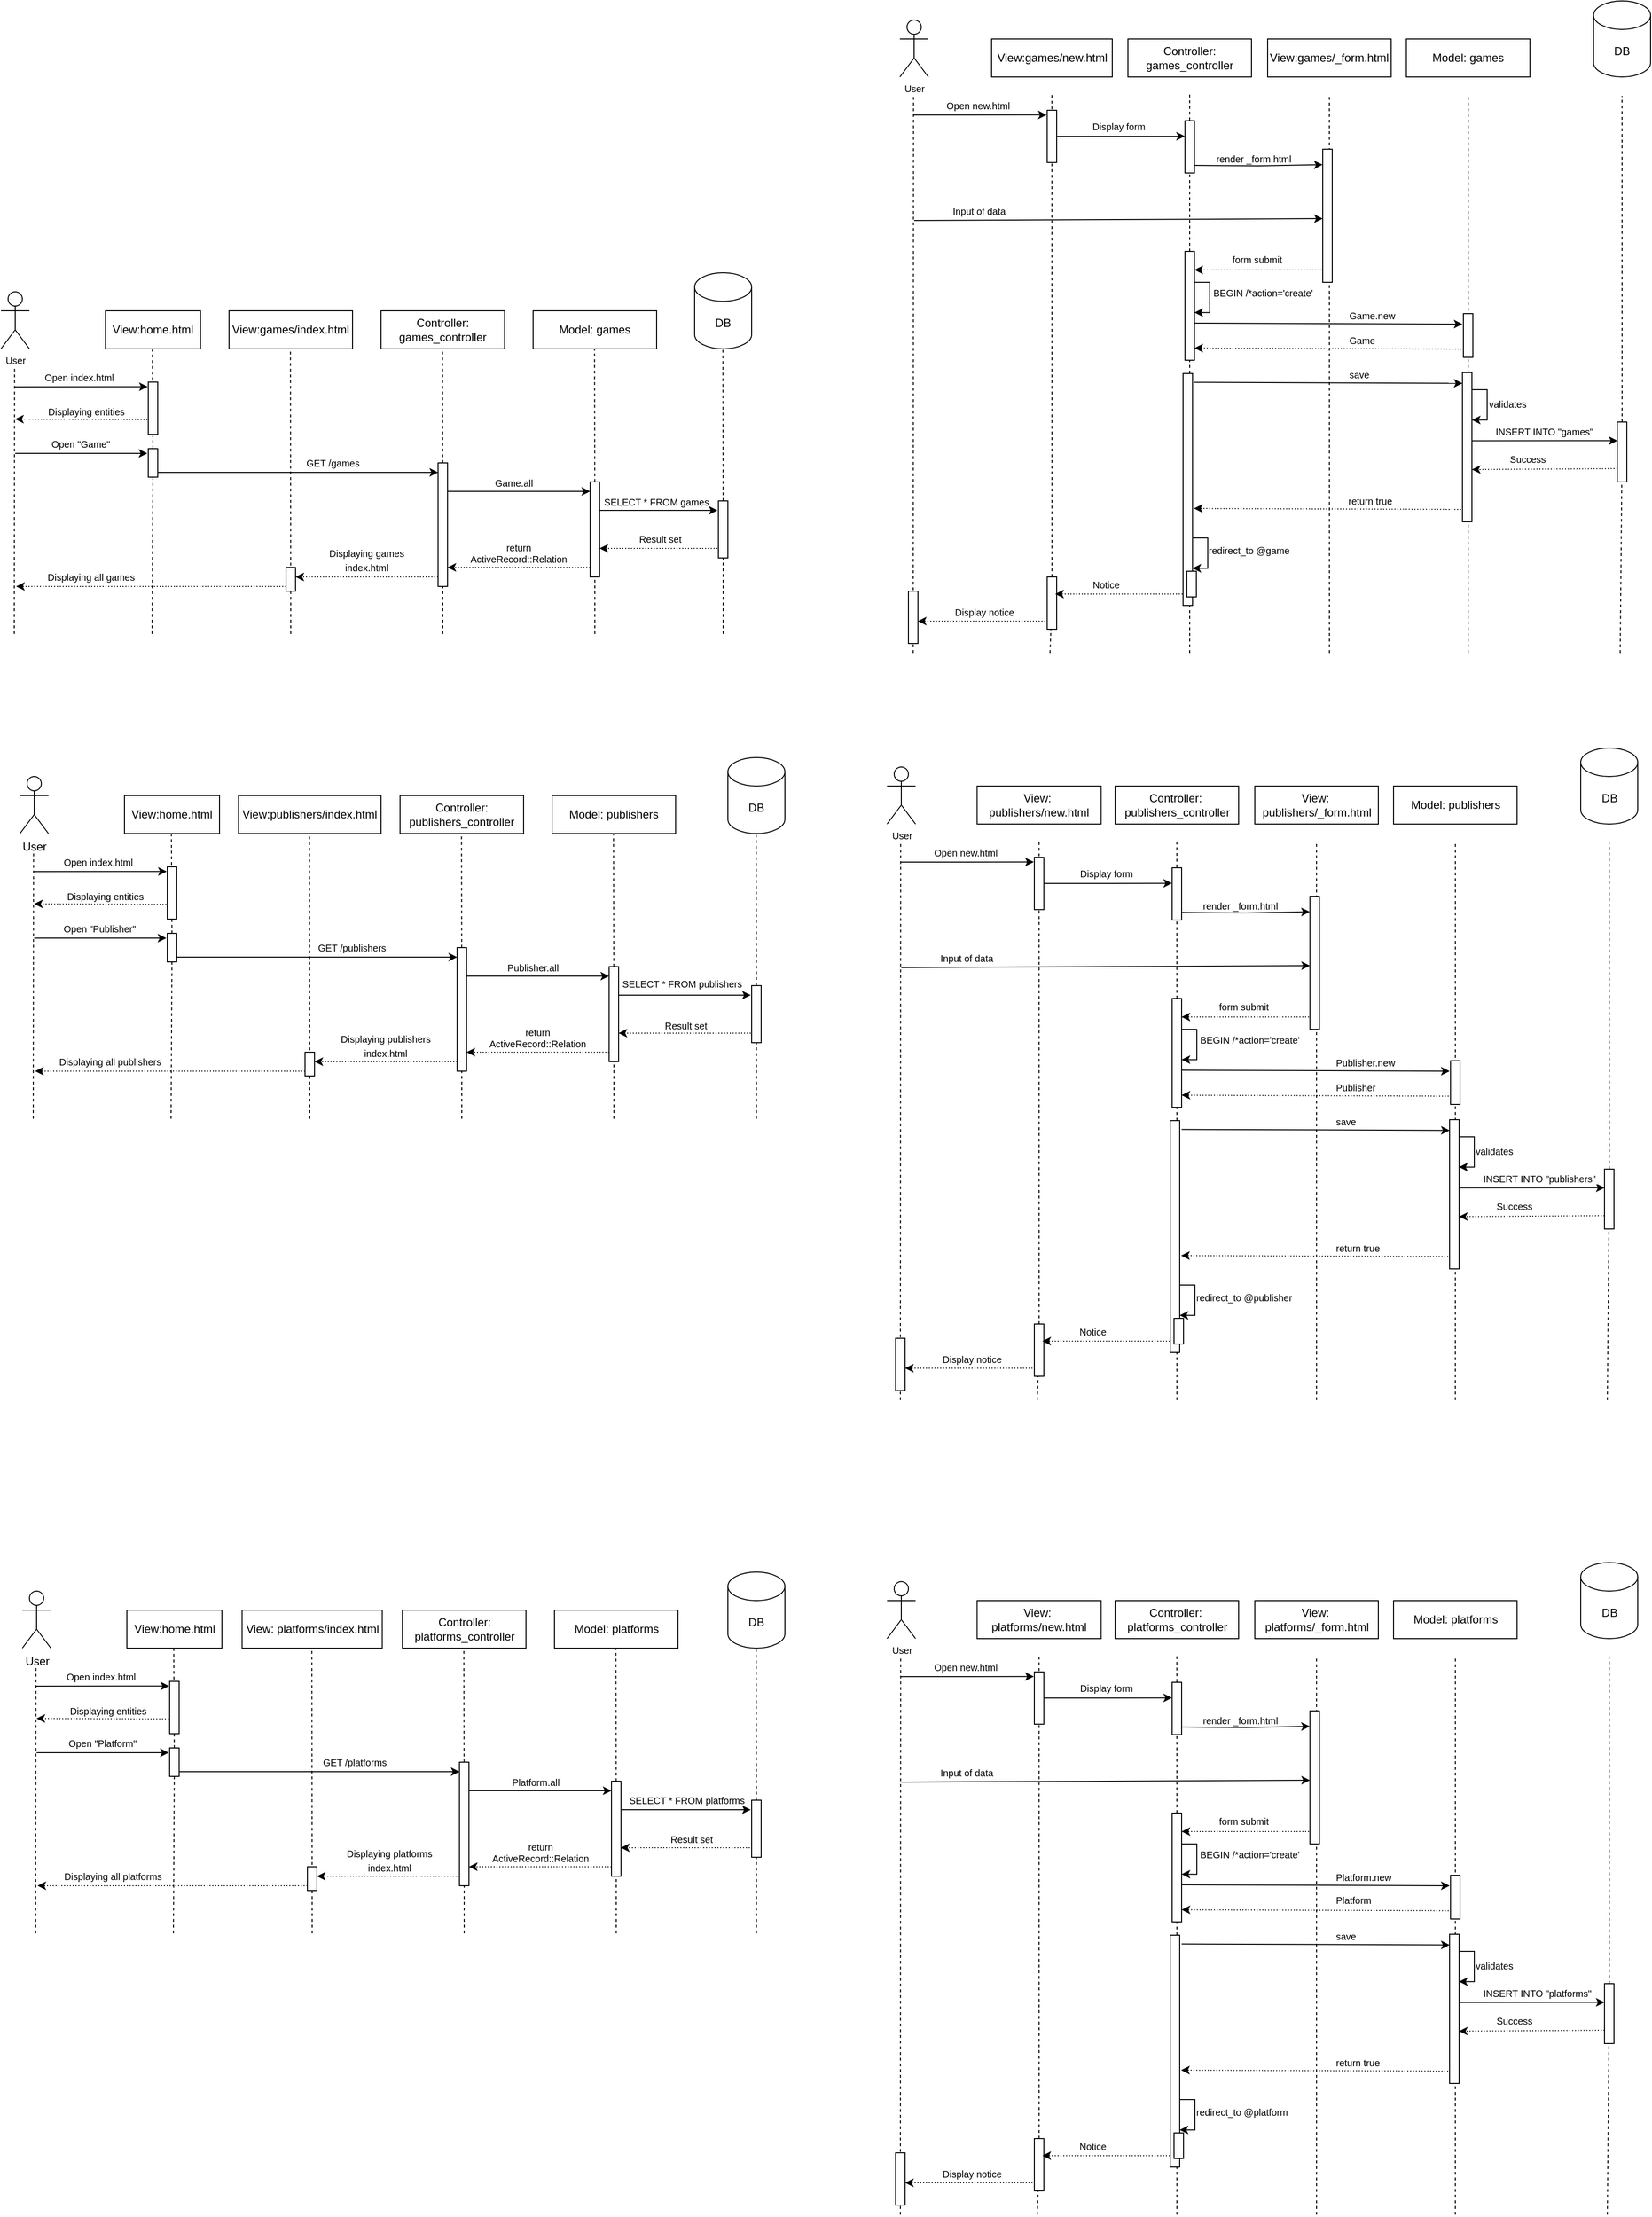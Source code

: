 <mxfile version="23.0.2" type="device">
  <diagram name="Страница — 1" id="-4BtK_Ra-prGS7PT-use">
    <mxGraphModel dx="2022" dy="1822" grid="0" gridSize="10" guides="1" tooltips="1" connect="1" arrows="1" fold="1" page="0" pageScale="1" pageWidth="827" pageHeight="1169" math="0" shadow="0">
      <root>
        <mxCell id="0" />
        <mxCell id="1" parent="0" />
        <mxCell id="T2Saf-T6_crw7qA21ls0-50" value="" style="endArrow=none;dashed=1;html=1;rounded=0;" edge="1" parent="1" source="T2Saf-T6_crw7qA21ls0-59">
          <mxGeometry width="50" height="50" relative="1" as="geometry">
            <mxPoint x="1500.62" y="320" as="sourcePoint" />
            <mxPoint x="1500.95" y="40" as="targetPoint" />
          </mxGeometry>
        </mxCell>
        <mxCell id="UqfL8hl1lmu7WySA4xqy-44" value="User" style="shape=umlActor;verticalLabelPosition=bottom;verticalAlign=top;html=1;outlineConnect=0;fillColor=none;strokeColor=#000000;fontSize=10;" parent="1" vertex="1">
          <mxGeometry x="250" y="250" width="30" height="60" as="geometry" />
        </mxCell>
        <mxCell id="UqfL8hl1lmu7WySA4xqy-45" value="View:home.html" style="rounded=0;whiteSpace=wrap;html=1;fillColor=none;strokeColor=#000000;glass=0;" parent="1" vertex="1">
          <mxGeometry x="360" y="270" width="100" height="40" as="geometry" />
        </mxCell>
        <mxCell id="UqfL8hl1lmu7WySA4xqy-46" value="View:games/index.html" style="rounded=0;whiteSpace=wrap;html=1;fillColor=none;strokeColor=#000000;glass=0;" parent="1" vertex="1">
          <mxGeometry x="490" y="270" width="130" height="40" as="geometry" />
        </mxCell>
        <mxCell id="UqfL8hl1lmu7WySA4xqy-47" value="Model: games" style="rounded=0;whiteSpace=wrap;html=1;fillColor=none;strokeColor=#000000;glass=0;" parent="1" vertex="1">
          <mxGeometry x="810" y="270" width="130" height="40" as="geometry" />
        </mxCell>
        <mxCell id="UqfL8hl1lmu7WySA4xqy-48" value="Controller: games_controller" style="rounded=0;whiteSpace=wrap;html=1;fillColor=none;strokeColor=#000000;glass=0;" parent="1" vertex="1">
          <mxGeometry x="650" y="270" width="130" height="40" as="geometry" />
        </mxCell>
        <mxCell id="UqfL8hl1lmu7WySA4xqy-49" value="DB" style="shape=cylinder3;whiteSpace=wrap;html=1;boundedLbl=1;backgroundOutline=1;size=15;fillColor=none;strokeColor=#000000;" parent="1" vertex="1">
          <mxGeometry x="980" y="230" width="60" height="80" as="geometry" />
        </mxCell>
        <mxCell id="UqfL8hl1lmu7WySA4xqy-50" value="" style="endArrow=none;dashed=1;html=1;rounded=0;" parent="1" edge="1">
          <mxGeometry width="50" height="50" relative="1" as="geometry">
            <mxPoint x="264" y="610" as="sourcePoint" />
            <mxPoint x="264.33" y="330" as="targetPoint" />
          </mxGeometry>
        </mxCell>
        <mxCell id="UqfL8hl1lmu7WySA4xqy-51" value="" style="endArrow=none;dashed=1;html=1;rounded=0;" parent="1" source="UqfL8hl1lmu7WySA4xqy-78" edge="1">
          <mxGeometry width="50" height="50" relative="1" as="geometry">
            <mxPoint x="409" y="610" as="sourcePoint" />
            <mxPoint x="409.33" y="310" as="targetPoint" />
          </mxGeometry>
        </mxCell>
        <mxCell id="UqfL8hl1lmu7WySA4xqy-52" value="" style="endArrow=none;dashed=1;html=1;rounded=0;" parent="1" edge="1">
          <mxGeometry width="50" height="50" relative="1" as="geometry">
            <mxPoint x="555" y="610" as="sourcePoint" />
            <mxPoint x="554.66" y="310" as="targetPoint" />
          </mxGeometry>
        </mxCell>
        <mxCell id="UqfL8hl1lmu7WySA4xqy-53" value="" style="endArrow=none;dashed=1;html=1;rounded=0;" parent="1" source="UqfL8hl1lmu7WySA4xqy-80" edge="1">
          <mxGeometry width="50" height="50" relative="1" as="geometry">
            <mxPoint x="715" y="610" as="sourcePoint" />
            <mxPoint x="714.66" y="310" as="targetPoint" />
          </mxGeometry>
        </mxCell>
        <mxCell id="UqfL8hl1lmu7WySA4xqy-54" value="" style="endArrow=none;dashed=1;html=1;rounded=0;" parent="1" source="UqfL8hl1lmu7WySA4xqy-82" edge="1">
          <mxGeometry width="50" height="50" relative="1" as="geometry">
            <mxPoint x="875" y="610" as="sourcePoint" />
            <mxPoint x="874.66" y="310" as="targetPoint" />
          </mxGeometry>
        </mxCell>
        <mxCell id="UqfL8hl1lmu7WySA4xqy-55" value="" style="endArrow=none;dashed=1;html=1;rounded=0;" parent="1" source="UqfL8hl1lmu7WySA4xqy-84" edge="1">
          <mxGeometry width="50" height="50" relative="1" as="geometry">
            <mxPoint x="1010" y="610" as="sourcePoint" />
            <mxPoint x="1009.77" y="310" as="targetPoint" />
          </mxGeometry>
        </mxCell>
        <mxCell id="UqfL8hl1lmu7WySA4xqy-56" value="" style="endArrow=classic;html=1;rounded=0;entryX=-0.06;entryY=0.089;entryDx=0;entryDy=0;entryPerimeter=0;" parent="1" target="UqfL8hl1lmu7WySA4xqy-76" edge="1">
          <mxGeometry width="50" height="50" relative="1" as="geometry">
            <mxPoint x="264" y="350" as="sourcePoint" />
            <mxPoint x="400" y="350" as="targetPoint" />
          </mxGeometry>
        </mxCell>
        <mxCell id="UqfL8hl1lmu7WySA4xqy-57" value="&lt;font style=&quot;font-size: 10px;&quot;&gt;Open index.html&lt;/font&gt;" style="text;html=1;align=center;verticalAlign=middle;whiteSpace=wrap;rounded=0;fontSize=10;" parent="1" vertex="1">
          <mxGeometry x="280" y="330" width="105" height="20" as="geometry" />
        </mxCell>
        <mxCell id="UqfL8hl1lmu7WySA4xqy-58" value="" style="endArrow=classic;html=1;rounded=0;dashed=1;dashPattern=1 2;" parent="1" edge="1">
          <mxGeometry width="50" height="50" relative="1" as="geometry">
            <mxPoint x="410" y="384.46" as="sourcePoint" />
            <mxPoint x="265" y="384" as="targetPoint" />
          </mxGeometry>
        </mxCell>
        <mxCell id="UqfL8hl1lmu7WySA4xqy-59" value="&lt;font style=&quot;font-size: 10px;&quot;&gt;Displaying entities&lt;/font&gt;" style="text;html=1;align=center;verticalAlign=middle;whiteSpace=wrap;rounded=0;fontSize=10;" parent="1" vertex="1">
          <mxGeometry x="260" y="371" width="160" height="10" as="geometry" />
        </mxCell>
        <mxCell id="UqfL8hl1lmu7WySA4xqy-60" value="" style="endArrow=classic;html=1;rounded=0;" parent="1" edge="1">
          <mxGeometry width="50" height="50" relative="1" as="geometry">
            <mxPoint x="265" y="420" as="sourcePoint" />
            <mxPoint x="404" y="420" as="targetPoint" />
          </mxGeometry>
        </mxCell>
        <mxCell id="UqfL8hl1lmu7WySA4xqy-61" value="Open &quot;Game&quot;" style="text;html=1;align=center;verticalAlign=middle;whiteSpace=wrap;rounded=0;fontSize=10;" parent="1" vertex="1">
          <mxGeometry x="270" y="400" width="127.5" height="20" as="geometry" />
        </mxCell>
        <mxCell id="UqfL8hl1lmu7WySA4xqy-62" value="" style="endArrow=classic;html=1;rounded=0;" parent="1" edge="1">
          <mxGeometry width="50" height="50" relative="1" as="geometry">
            <mxPoint x="410" y="440" as="sourcePoint" />
            <mxPoint x="710" y="440" as="targetPoint" />
          </mxGeometry>
        </mxCell>
        <mxCell id="UqfL8hl1lmu7WySA4xqy-63" value="&lt;font style=&quot;font-size: 10px;&quot;&gt;GET /games&lt;/font&gt;" style="text;html=1;align=center;verticalAlign=middle;whiteSpace=wrap;rounded=0;" parent="1" vertex="1">
          <mxGeometry x="542" y="420" width="115" height="20" as="geometry" />
        </mxCell>
        <mxCell id="UqfL8hl1lmu7WySA4xqy-64" value="" style="endArrow=classic;html=1;rounded=0;" parent="1" edge="1">
          <mxGeometry width="50" height="50" relative="1" as="geometry">
            <mxPoint x="720" y="460" as="sourcePoint" />
            <mxPoint x="870" y="460" as="targetPoint" />
          </mxGeometry>
        </mxCell>
        <mxCell id="UqfL8hl1lmu7WySA4xqy-65" value="&lt;font style=&quot;font-size: 10px;&quot;&gt;Game.all&lt;/font&gt;" style="text;html=1;align=center;verticalAlign=middle;whiteSpace=wrap;rounded=0;" parent="1" vertex="1">
          <mxGeometry x="760" y="436" width="60" height="30" as="geometry" />
        </mxCell>
        <mxCell id="UqfL8hl1lmu7WySA4xqy-66" value="" style="endArrow=classic;html=1;rounded=0;" parent="1" edge="1">
          <mxGeometry width="50" height="50" relative="1" as="geometry">
            <mxPoint x="880" y="480" as="sourcePoint" />
            <mxPoint x="1004" y="480" as="targetPoint" />
          </mxGeometry>
        </mxCell>
        <mxCell id="UqfL8hl1lmu7WySA4xqy-67" value="&lt;font style=&quot;font-size: 10px;&quot;&gt;SELECT * FROM games&lt;/font&gt;" style="text;html=1;align=center;verticalAlign=middle;whiteSpace=wrap;rounded=0;fontSize=10;" parent="1" vertex="1">
          <mxGeometry x="875" y="456" width="130" height="30" as="geometry" />
        </mxCell>
        <mxCell id="UqfL8hl1lmu7WySA4xqy-68" value="" style="endArrow=classic;html=1;rounded=0;dashed=1;dashPattern=1 2;" parent="1" edge="1">
          <mxGeometry width="50" height="50" relative="1" as="geometry">
            <mxPoint x="1010" y="520" as="sourcePoint" />
            <mxPoint x="880" y="520" as="targetPoint" />
          </mxGeometry>
        </mxCell>
        <mxCell id="UqfL8hl1lmu7WySA4xqy-69" value="&lt;font style=&quot;font-size: 10px;&quot;&gt;Result set&lt;/font&gt;" style="text;html=1;align=center;verticalAlign=middle;whiteSpace=wrap;rounded=0;" parent="1" vertex="1">
          <mxGeometry x="879" y="495" width="130" height="30" as="geometry" />
        </mxCell>
        <mxCell id="UqfL8hl1lmu7WySA4xqy-70" value="" style="endArrow=classic;html=1;rounded=0;dashed=1;dashPattern=1 2;" parent="1" edge="1">
          <mxGeometry width="50" height="50" relative="1" as="geometry">
            <mxPoint x="870" y="540" as="sourcePoint" />
            <mxPoint x="720" y="540" as="targetPoint" />
          </mxGeometry>
        </mxCell>
        <mxCell id="UqfL8hl1lmu7WySA4xqy-71" value="return&lt;br&gt;ActiveRecord::Relation" style="text;html=1;align=center;verticalAlign=middle;whiteSpace=wrap;rounded=0;fontSize=10;" parent="1" vertex="1">
          <mxGeometry x="720" y="510" width="150" height="30" as="geometry" />
        </mxCell>
        <mxCell id="UqfL8hl1lmu7WySA4xqy-72" value="" style="endArrow=classic;html=1;rounded=0;dashed=1;dashPattern=1 2;" parent="1" edge="1">
          <mxGeometry width="50" height="50" relative="1" as="geometry">
            <mxPoint x="710" y="550" as="sourcePoint" />
            <mxPoint x="560" y="550" as="targetPoint" />
          </mxGeometry>
        </mxCell>
        <mxCell id="UqfL8hl1lmu7WySA4xqy-73" value="&lt;font style=&quot;font-size: 10px;&quot;&gt;Displaying games &lt;br&gt;index.html&lt;/font&gt;" style="text;html=1;align=center;verticalAlign=middle;whiteSpace=wrap;rounded=0;" parent="1" vertex="1">
          <mxGeometry x="560" y="517" width="150" height="30" as="geometry" />
        </mxCell>
        <mxCell id="UqfL8hl1lmu7WySA4xqy-74" value="" style="endArrow=classic;html=1;rounded=0;dashed=1;dashPattern=1 2;" parent="1" edge="1">
          <mxGeometry width="50" height="50" relative="1" as="geometry">
            <mxPoint x="550" y="560" as="sourcePoint" />
            <mxPoint x="266" y="560" as="targetPoint" />
          </mxGeometry>
        </mxCell>
        <mxCell id="UqfL8hl1lmu7WySA4xqy-75" value="&lt;font style=&quot;font-size: 10px;&quot;&gt;Displaying all games&lt;/font&gt;" style="text;html=1;align=center;verticalAlign=middle;whiteSpace=wrap;rounded=0;" parent="1" vertex="1">
          <mxGeometry x="270" y="535" width="150" height="30" as="geometry" />
        </mxCell>
        <mxCell id="UqfL8hl1lmu7WySA4xqy-76" value="" style="rounded=0;whiteSpace=wrap;html=1;" parent="1" vertex="1">
          <mxGeometry x="405" y="345" width="10" height="55" as="geometry" />
        </mxCell>
        <mxCell id="UqfL8hl1lmu7WySA4xqy-77" value="" style="endArrow=none;dashed=1;html=1;rounded=0;" parent="1" target="UqfL8hl1lmu7WySA4xqy-78" edge="1">
          <mxGeometry width="50" height="50" relative="1" as="geometry">
            <mxPoint x="409" y="610" as="sourcePoint" />
            <mxPoint x="409.33" y="310" as="targetPoint" />
          </mxGeometry>
        </mxCell>
        <mxCell id="UqfL8hl1lmu7WySA4xqy-78" value="" style="rounded=0;whiteSpace=wrap;html=1;" parent="1" vertex="1">
          <mxGeometry x="405" y="415" width="10" height="30" as="geometry" />
        </mxCell>
        <mxCell id="UqfL8hl1lmu7WySA4xqy-79" value="" style="endArrow=none;dashed=1;html=1;rounded=0;" parent="1" target="UqfL8hl1lmu7WySA4xqy-80" edge="1">
          <mxGeometry width="50" height="50" relative="1" as="geometry">
            <mxPoint x="715" y="610" as="sourcePoint" />
            <mxPoint x="714.66" y="310" as="targetPoint" />
          </mxGeometry>
        </mxCell>
        <mxCell id="UqfL8hl1lmu7WySA4xqy-80" value="" style="rounded=0;whiteSpace=wrap;html=1;" parent="1" vertex="1">
          <mxGeometry x="710" y="430" width="10" height="130" as="geometry" />
        </mxCell>
        <mxCell id="UqfL8hl1lmu7WySA4xqy-81" value="" style="endArrow=none;dashed=1;html=1;rounded=0;" parent="1" target="UqfL8hl1lmu7WySA4xqy-82" edge="1">
          <mxGeometry width="50" height="50" relative="1" as="geometry">
            <mxPoint x="875" y="610" as="sourcePoint" />
            <mxPoint x="874.66" y="310" as="targetPoint" />
          </mxGeometry>
        </mxCell>
        <mxCell id="UqfL8hl1lmu7WySA4xqy-82" value="" style="rounded=0;whiteSpace=wrap;html=1;" parent="1" vertex="1">
          <mxGeometry x="870" y="450" width="10" height="100" as="geometry" />
        </mxCell>
        <mxCell id="UqfL8hl1lmu7WySA4xqy-83" value="" style="endArrow=none;dashed=1;html=1;rounded=0;" parent="1" target="UqfL8hl1lmu7WySA4xqy-84" edge="1">
          <mxGeometry width="50" height="50" relative="1" as="geometry">
            <mxPoint x="1010" y="610" as="sourcePoint" />
            <mxPoint x="1009.77" y="310" as="targetPoint" />
          </mxGeometry>
        </mxCell>
        <mxCell id="UqfL8hl1lmu7WySA4xqy-84" value="" style="rounded=0;whiteSpace=wrap;html=1;" parent="1" vertex="1">
          <mxGeometry x="1005" y="470" width="10" height="60" as="geometry" />
        </mxCell>
        <mxCell id="UqfL8hl1lmu7WySA4xqy-85" value="" style="rounded=0;whiteSpace=wrap;html=1;" parent="1" vertex="1">
          <mxGeometry x="550" y="540" width="10" height="25" as="geometry" />
        </mxCell>
        <mxCell id="UqfL8hl1lmu7WySA4xqy-86" value="User" style="shape=umlActor;verticalLabelPosition=bottom;verticalAlign=top;html=1;outlineConnect=0;fillColor=none;strokeColor=#000000;" parent="1" vertex="1">
          <mxGeometry x="270" y="760" width="30" height="60" as="geometry" />
        </mxCell>
        <mxCell id="UqfL8hl1lmu7WySA4xqy-87" value="View:home.html" style="rounded=0;whiteSpace=wrap;html=1;fillColor=none;strokeColor=#000000;glass=0;" parent="1" vertex="1">
          <mxGeometry x="380" y="780" width="100" height="40" as="geometry" />
        </mxCell>
        <mxCell id="UqfL8hl1lmu7WySA4xqy-88" value="View:publishers/index.html" style="rounded=0;whiteSpace=wrap;html=1;fillColor=none;strokeColor=#000000;glass=0;" parent="1" vertex="1">
          <mxGeometry x="500" y="780" width="150" height="40" as="geometry" />
        </mxCell>
        <mxCell id="UqfL8hl1lmu7WySA4xqy-89" value="Model: publishers" style="rounded=0;whiteSpace=wrap;html=1;fillColor=none;strokeColor=#000000;glass=0;" parent="1" vertex="1">
          <mxGeometry x="830" y="780" width="130" height="40" as="geometry" />
        </mxCell>
        <mxCell id="UqfL8hl1lmu7WySA4xqy-90" value="Controller: publishers_controller" style="rounded=0;whiteSpace=wrap;html=1;fillColor=none;strokeColor=#000000;glass=0;" parent="1" vertex="1">
          <mxGeometry x="670" y="780" width="130" height="40" as="geometry" />
        </mxCell>
        <mxCell id="UqfL8hl1lmu7WySA4xqy-91" value="" style="endArrow=none;dashed=1;html=1;rounded=0;" parent="1" edge="1">
          <mxGeometry width="50" height="50" relative="1" as="geometry">
            <mxPoint x="284" y="1120" as="sourcePoint" />
            <mxPoint x="284.33" y="840" as="targetPoint" />
          </mxGeometry>
        </mxCell>
        <mxCell id="UqfL8hl1lmu7WySA4xqy-92" value="" style="endArrow=none;dashed=1;html=1;rounded=0;" parent="1" source="UqfL8hl1lmu7WySA4xqy-119" edge="1">
          <mxGeometry width="50" height="50" relative="1" as="geometry">
            <mxPoint x="429" y="1120" as="sourcePoint" />
            <mxPoint x="429.33" y="820" as="targetPoint" />
          </mxGeometry>
        </mxCell>
        <mxCell id="UqfL8hl1lmu7WySA4xqy-93" value="" style="endArrow=none;dashed=1;html=1;rounded=0;" parent="1" edge="1">
          <mxGeometry width="50" height="50" relative="1" as="geometry">
            <mxPoint x="575" y="1120" as="sourcePoint" />
            <mxPoint x="574.66" y="820" as="targetPoint" />
          </mxGeometry>
        </mxCell>
        <mxCell id="UqfL8hl1lmu7WySA4xqy-94" value="" style="endArrow=none;dashed=1;html=1;rounded=0;" parent="1" source="UqfL8hl1lmu7WySA4xqy-121" edge="1">
          <mxGeometry width="50" height="50" relative="1" as="geometry">
            <mxPoint x="735" y="1120" as="sourcePoint" />
            <mxPoint x="734.66" y="820" as="targetPoint" />
          </mxGeometry>
        </mxCell>
        <mxCell id="UqfL8hl1lmu7WySA4xqy-95" value="" style="endArrow=none;dashed=1;html=1;rounded=0;" parent="1" source="UqfL8hl1lmu7WySA4xqy-123" edge="1">
          <mxGeometry width="50" height="50" relative="1" as="geometry">
            <mxPoint x="895" y="1120" as="sourcePoint" />
            <mxPoint x="894.66" y="820" as="targetPoint" />
          </mxGeometry>
        </mxCell>
        <mxCell id="UqfL8hl1lmu7WySA4xqy-96" value="" style="endArrow=none;dashed=1;html=1;rounded=0;" parent="1" source="UqfL8hl1lmu7WySA4xqy-125" edge="1">
          <mxGeometry width="50" height="50" relative="1" as="geometry">
            <mxPoint x="1045" y="1120" as="sourcePoint" />
            <mxPoint x="1044.77" y="820" as="targetPoint" />
          </mxGeometry>
        </mxCell>
        <mxCell id="UqfL8hl1lmu7WySA4xqy-97" value="" style="endArrow=classic;html=1;rounded=0;entryX=-0.06;entryY=0.089;entryDx=0;entryDy=0;entryPerimeter=0;" parent="1" target="UqfL8hl1lmu7WySA4xqy-117" edge="1">
          <mxGeometry width="50" height="50" relative="1" as="geometry">
            <mxPoint x="284" y="860" as="sourcePoint" />
            <mxPoint x="420" y="860" as="targetPoint" />
          </mxGeometry>
        </mxCell>
        <mxCell id="UqfL8hl1lmu7WySA4xqy-98" value="&lt;font style=&quot;font-size: 10px;&quot;&gt;Open index.html&lt;/font&gt;" style="text;html=1;align=center;verticalAlign=middle;whiteSpace=wrap;rounded=0;fontSize=10;" parent="1" vertex="1">
          <mxGeometry x="300" y="840" width="105" height="20" as="geometry" />
        </mxCell>
        <mxCell id="UqfL8hl1lmu7WySA4xqy-99" value="" style="endArrow=classic;html=1;rounded=0;dashed=1;dashPattern=1 2;jumpSize=6;" parent="1" edge="1">
          <mxGeometry width="50" height="50" relative="1" as="geometry">
            <mxPoint x="430" y="894.46" as="sourcePoint" />
            <mxPoint x="285" y="894" as="targetPoint" />
          </mxGeometry>
        </mxCell>
        <mxCell id="UqfL8hl1lmu7WySA4xqy-100" value="&lt;font style=&quot;font-size: 10px;&quot;&gt;Displaying entities&lt;/font&gt;" style="text;html=1;align=center;verticalAlign=middle;whiteSpace=wrap;rounded=0;fontSize=10;" parent="1" vertex="1">
          <mxGeometry x="280" y="881" width="160" height="10" as="geometry" />
        </mxCell>
        <mxCell id="UqfL8hl1lmu7WySA4xqy-101" value="" style="endArrow=classic;html=1;rounded=0;" parent="1" edge="1">
          <mxGeometry width="50" height="50" relative="1" as="geometry">
            <mxPoint x="285" y="930" as="sourcePoint" />
            <mxPoint x="424" y="930" as="targetPoint" />
          </mxGeometry>
        </mxCell>
        <mxCell id="UqfL8hl1lmu7WySA4xqy-102" value="Open &quot;Publisher&quot;" style="text;html=1;align=center;verticalAlign=middle;whiteSpace=wrap;rounded=0;fontSize=10;" parent="1" vertex="1">
          <mxGeometry x="290" y="910" width="127.5" height="20" as="geometry" />
        </mxCell>
        <mxCell id="UqfL8hl1lmu7WySA4xqy-103" value="" style="endArrow=classic;html=1;rounded=0;" parent="1" edge="1">
          <mxGeometry width="50" height="50" relative="1" as="geometry">
            <mxPoint x="430" y="950" as="sourcePoint" />
            <mxPoint x="730" y="950" as="targetPoint" />
          </mxGeometry>
        </mxCell>
        <mxCell id="UqfL8hl1lmu7WySA4xqy-104" value="&lt;font style=&quot;font-size: 10px;&quot;&gt;GET /&lt;/font&gt;publishers" style="text;html=1;align=center;verticalAlign=middle;whiteSpace=wrap;rounded=0;fontSize=10;" parent="1" vertex="1">
          <mxGeometry x="562" y="930" width="115" height="20" as="geometry" />
        </mxCell>
        <mxCell id="UqfL8hl1lmu7WySA4xqy-105" value="" style="endArrow=classic;html=1;rounded=0;" parent="1" edge="1">
          <mxGeometry width="50" height="50" relative="1" as="geometry">
            <mxPoint x="740" y="970" as="sourcePoint" />
            <mxPoint x="890" y="970" as="targetPoint" />
          </mxGeometry>
        </mxCell>
        <mxCell id="UqfL8hl1lmu7WySA4xqy-106" value="&lt;font style=&quot;font-size: 10px;&quot;&gt;Publisher.all&lt;/font&gt;" style="text;html=1;align=center;verticalAlign=middle;whiteSpace=wrap;rounded=0;fontSize=10;" parent="1" vertex="1">
          <mxGeometry x="780" y="946" width="60" height="30" as="geometry" />
        </mxCell>
        <mxCell id="UqfL8hl1lmu7WySA4xqy-107" value="" style="endArrow=classic;html=1;rounded=0;" parent="1" edge="1">
          <mxGeometry width="50" height="50" relative="1" as="geometry">
            <mxPoint x="900" y="990" as="sourcePoint" />
            <mxPoint x="1039" y="990" as="targetPoint" />
          </mxGeometry>
        </mxCell>
        <mxCell id="UqfL8hl1lmu7WySA4xqy-108" value="&lt;font style=&quot;font-size: 10px;&quot;&gt;SELECT * FROM&amp;nbsp;&lt;/font&gt;publishers" style="text;html=1;align=center;verticalAlign=middle;whiteSpace=wrap;rounded=0;fontSize=10;" parent="1" vertex="1">
          <mxGeometry x="902" y="963" width="130" height="30" as="geometry" />
        </mxCell>
        <mxCell id="UqfL8hl1lmu7WySA4xqy-109" value="" style="endArrow=classic;html=1;rounded=0;dashed=1;dashPattern=1 2;" parent="1" edge="1">
          <mxGeometry width="50" height="50" relative="1" as="geometry">
            <mxPoint x="1039" y="1030" as="sourcePoint" />
            <mxPoint x="900" y="1030" as="targetPoint" />
          </mxGeometry>
        </mxCell>
        <mxCell id="UqfL8hl1lmu7WySA4xqy-110" value="&lt;font style=&quot;font-size: 10px;&quot;&gt;Result set&lt;/font&gt;" style="text;html=1;align=center;verticalAlign=middle;whiteSpace=wrap;rounded=0;" parent="1" vertex="1">
          <mxGeometry x="906" y="1007" width="130" height="30" as="geometry" />
        </mxCell>
        <mxCell id="UqfL8hl1lmu7WySA4xqy-111" value="" style="endArrow=classic;html=1;rounded=0;dashed=1;dashPattern=1 2;" parent="1" edge="1">
          <mxGeometry width="50" height="50" relative="1" as="geometry">
            <mxPoint x="890" y="1050" as="sourcePoint" />
            <mxPoint x="740" y="1050" as="targetPoint" />
          </mxGeometry>
        </mxCell>
        <mxCell id="UqfL8hl1lmu7WySA4xqy-112" value="return&lt;br&gt;ActiveRecord::Relation" style="text;html=1;align=center;verticalAlign=middle;whiteSpace=wrap;rounded=0;fontSize=10;" parent="1" vertex="1">
          <mxGeometry x="740" y="1020" width="150" height="30" as="geometry" />
        </mxCell>
        <mxCell id="UqfL8hl1lmu7WySA4xqy-113" value="" style="endArrow=classic;html=1;rounded=0;dashed=1;dashPattern=1 2;" parent="1" edge="1">
          <mxGeometry width="50" height="50" relative="1" as="geometry">
            <mxPoint x="730" y="1060" as="sourcePoint" />
            <mxPoint x="580" y="1060" as="targetPoint" />
          </mxGeometry>
        </mxCell>
        <mxCell id="UqfL8hl1lmu7WySA4xqy-114" value="&lt;font style=&quot;font-size: 10px;&quot;&gt;Displaying&amp;nbsp;publishers&lt;br&gt;index.html&lt;/font&gt;" style="text;html=1;align=center;verticalAlign=middle;whiteSpace=wrap;rounded=0;" parent="1" vertex="1">
          <mxGeometry x="580" y="1028" width="150" height="30" as="geometry" />
        </mxCell>
        <mxCell id="UqfL8hl1lmu7WySA4xqy-115" value="" style="endArrow=classic;html=1;rounded=0;dashed=1;dashPattern=1 2;" parent="1" edge="1">
          <mxGeometry width="50" height="50" relative="1" as="geometry">
            <mxPoint x="570" y="1070" as="sourcePoint" />
            <mxPoint x="286" y="1070" as="targetPoint" />
          </mxGeometry>
        </mxCell>
        <mxCell id="UqfL8hl1lmu7WySA4xqy-116" value="&lt;font style=&quot;font-size: 10px;&quot;&gt;&lt;font style=&quot;font-size: 10px;&quot;&gt;Displaying all&amp;nbsp;&lt;/font&gt;publishers&lt;/font&gt;" style="text;html=1;align=center;verticalAlign=middle;whiteSpace=wrap;rounded=0;" parent="1" vertex="1">
          <mxGeometry x="290" y="1045" width="150" height="30" as="geometry" />
        </mxCell>
        <mxCell id="UqfL8hl1lmu7WySA4xqy-117" value="" style="rounded=0;whiteSpace=wrap;html=1;" parent="1" vertex="1">
          <mxGeometry x="425" y="855" width="10" height="55" as="geometry" />
        </mxCell>
        <mxCell id="UqfL8hl1lmu7WySA4xqy-118" value="" style="endArrow=none;dashed=1;html=1;rounded=0;" parent="1" target="UqfL8hl1lmu7WySA4xqy-119" edge="1">
          <mxGeometry width="50" height="50" relative="1" as="geometry">
            <mxPoint x="429" y="1120" as="sourcePoint" />
            <mxPoint x="429.33" y="820" as="targetPoint" />
          </mxGeometry>
        </mxCell>
        <mxCell id="UqfL8hl1lmu7WySA4xqy-119" value="" style="rounded=0;whiteSpace=wrap;html=1;" parent="1" vertex="1">
          <mxGeometry x="425" y="925" width="10" height="30" as="geometry" />
        </mxCell>
        <mxCell id="UqfL8hl1lmu7WySA4xqy-120" value="" style="endArrow=none;dashed=1;html=1;rounded=0;" parent="1" target="UqfL8hl1lmu7WySA4xqy-121" edge="1">
          <mxGeometry width="50" height="50" relative="1" as="geometry">
            <mxPoint x="735" y="1120" as="sourcePoint" />
            <mxPoint x="734.66" y="820" as="targetPoint" />
          </mxGeometry>
        </mxCell>
        <mxCell id="UqfL8hl1lmu7WySA4xqy-121" value="" style="rounded=0;whiteSpace=wrap;html=1;" parent="1" vertex="1">
          <mxGeometry x="730" y="940" width="10" height="130" as="geometry" />
        </mxCell>
        <mxCell id="UqfL8hl1lmu7WySA4xqy-122" value="" style="endArrow=none;dashed=1;html=1;rounded=0;" parent="1" target="UqfL8hl1lmu7WySA4xqy-123" edge="1">
          <mxGeometry width="50" height="50" relative="1" as="geometry">
            <mxPoint x="895" y="1120" as="sourcePoint" />
            <mxPoint x="894.66" y="820" as="targetPoint" />
          </mxGeometry>
        </mxCell>
        <mxCell id="UqfL8hl1lmu7WySA4xqy-123" value="" style="rounded=0;whiteSpace=wrap;html=1;" parent="1" vertex="1">
          <mxGeometry x="890" y="960" width="10" height="100" as="geometry" />
        </mxCell>
        <mxCell id="UqfL8hl1lmu7WySA4xqy-124" value="" style="endArrow=none;dashed=1;html=1;rounded=0;" parent="1" target="UqfL8hl1lmu7WySA4xqy-125" edge="1">
          <mxGeometry width="50" height="50" relative="1" as="geometry">
            <mxPoint x="1045" y="1120" as="sourcePoint" />
            <mxPoint x="1044.77" y="820" as="targetPoint" />
          </mxGeometry>
        </mxCell>
        <mxCell id="UqfL8hl1lmu7WySA4xqy-125" value="" style="rounded=0;whiteSpace=wrap;html=1;" parent="1" vertex="1">
          <mxGeometry x="1040" y="980" width="10" height="60" as="geometry" />
        </mxCell>
        <mxCell id="UqfL8hl1lmu7WySA4xqy-126" value="" style="rounded=0;whiteSpace=wrap;html=1;" parent="1" vertex="1">
          <mxGeometry x="570" y="1050" width="10" height="25" as="geometry" />
        </mxCell>
        <mxCell id="UqfL8hl1lmu7WySA4xqy-127" value="User" style="shape=umlActor;verticalLabelPosition=bottom;verticalAlign=top;html=1;outlineConnect=0;fillColor=none;strokeColor=#000000;" parent="1" vertex="1">
          <mxGeometry x="272.5" y="1617" width="30" height="60" as="geometry" />
        </mxCell>
        <mxCell id="UqfL8hl1lmu7WySA4xqy-128" value="View:home.html" style="rounded=0;whiteSpace=wrap;html=1;fillColor=none;strokeColor=#000000;glass=0;" parent="1" vertex="1">
          <mxGeometry x="382.5" y="1637" width="100" height="40" as="geometry" />
        </mxCell>
        <mxCell id="UqfL8hl1lmu7WySA4xqy-129" value="View:&amp;nbsp;platforms/index.html" style="rounded=0;whiteSpace=wrap;html=1;fillColor=none;strokeColor=#000000;glass=0;" parent="1" vertex="1">
          <mxGeometry x="503.75" y="1637" width="147.5" height="40" as="geometry" />
        </mxCell>
        <mxCell id="UqfL8hl1lmu7WySA4xqy-130" value="Model: platforms" style="rounded=0;whiteSpace=wrap;html=1;fillColor=none;strokeColor=#000000;glass=0;" parent="1" vertex="1">
          <mxGeometry x="832.5" y="1637" width="130" height="40" as="geometry" />
        </mxCell>
        <mxCell id="UqfL8hl1lmu7WySA4xqy-131" value="Controller: platforms_controller" style="rounded=0;whiteSpace=wrap;html=1;fillColor=none;strokeColor=#000000;glass=0;" parent="1" vertex="1">
          <mxGeometry x="672.5" y="1637" width="130" height="40" as="geometry" />
        </mxCell>
        <mxCell id="UqfL8hl1lmu7WySA4xqy-132" value="" style="endArrow=none;dashed=1;html=1;rounded=0;" parent="1" edge="1">
          <mxGeometry width="50" height="50" relative="1" as="geometry">
            <mxPoint x="286.5" y="1977" as="sourcePoint" />
            <mxPoint x="286.83" y="1697" as="targetPoint" />
          </mxGeometry>
        </mxCell>
        <mxCell id="UqfL8hl1lmu7WySA4xqy-133" value="" style="endArrow=none;dashed=1;html=1;rounded=0;" parent="1" source="UqfL8hl1lmu7WySA4xqy-160" edge="1">
          <mxGeometry width="50" height="50" relative="1" as="geometry">
            <mxPoint x="431.5" y="1977" as="sourcePoint" />
            <mxPoint x="431.83" y="1677" as="targetPoint" />
          </mxGeometry>
        </mxCell>
        <mxCell id="UqfL8hl1lmu7WySA4xqy-134" value="" style="endArrow=none;dashed=1;html=1;rounded=0;" parent="1" edge="1">
          <mxGeometry width="50" height="50" relative="1" as="geometry">
            <mxPoint x="577.5" y="1977" as="sourcePoint" />
            <mxPoint x="577.16" y="1677" as="targetPoint" />
          </mxGeometry>
        </mxCell>
        <mxCell id="UqfL8hl1lmu7WySA4xqy-135" value="" style="endArrow=none;dashed=1;html=1;rounded=0;" parent="1" source="UqfL8hl1lmu7WySA4xqy-162" edge="1">
          <mxGeometry width="50" height="50" relative="1" as="geometry">
            <mxPoint x="737.5" y="1977" as="sourcePoint" />
            <mxPoint x="737.16" y="1677" as="targetPoint" />
          </mxGeometry>
        </mxCell>
        <mxCell id="UqfL8hl1lmu7WySA4xqy-136" value="" style="endArrow=none;dashed=1;html=1;rounded=0;" parent="1" source="UqfL8hl1lmu7WySA4xqy-164" edge="1">
          <mxGeometry width="50" height="50" relative="1" as="geometry">
            <mxPoint x="897.5" y="1977" as="sourcePoint" />
            <mxPoint x="897.16" y="1677" as="targetPoint" />
          </mxGeometry>
        </mxCell>
        <mxCell id="UqfL8hl1lmu7WySA4xqy-137" value="" style="endArrow=none;dashed=1;html=1;rounded=0;" parent="1" source="UqfL8hl1lmu7WySA4xqy-166" edge="1">
          <mxGeometry width="50" height="50" relative="1" as="geometry">
            <mxPoint x="1045" y="1977" as="sourcePoint" />
            <mxPoint x="1044.77" y="1677" as="targetPoint" />
          </mxGeometry>
        </mxCell>
        <mxCell id="UqfL8hl1lmu7WySA4xqy-138" value="" style="endArrow=classic;html=1;rounded=0;entryX=-0.06;entryY=0.089;entryDx=0;entryDy=0;entryPerimeter=0;" parent="1" target="UqfL8hl1lmu7WySA4xqy-158" edge="1">
          <mxGeometry width="50" height="50" relative="1" as="geometry">
            <mxPoint x="286.5" y="1717" as="sourcePoint" />
            <mxPoint x="422.5" y="1717" as="targetPoint" />
          </mxGeometry>
        </mxCell>
        <mxCell id="UqfL8hl1lmu7WySA4xqy-139" value="&lt;font style=&quot;font-size: 10px;&quot;&gt;Open index.html&lt;/font&gt;" style="text;html=1;align=center;verticalAlign=middle;whiteSpace=wrap;rounded=0;fontSize=10;" parent="1" vertex="1">
          <mxGeometry x="302.5" y="1697" width="105" height="20" as="geometry" />
        </mxCell>
        <mxCell id="UqfL8hl1lmu7WySA4xqy-140" value="" style="endArrow=classic;html=1;rounded=0;dashed=1;dashPattern=1 2;" parent="1" edge="1">
          <mxGeometry width="50" height="50" relative="1" as="geometry">
            <mxPoint x="432.5" y="1751.46" as="sourcePoint" />
            <mxPoint x="287.5" y="1751" as="targetPoint" />
          </mxGeometry>
        </mxCell>
        <mxCell id="UqfL8hl1lmu7WySA4xqy-141" value="&lt;font style=&quot;font-size: 10px;&quot;&gt;Displaying entities&lt;/font&gt;" style="text;html=1;align=center;verticalAlign=middle;whiteSpace=wrap;rounded=0;fontSize=10;" parent="1" vertex="1">
          <mxGeometry x="282.5" y="1738" width="160" height="10" as="geometry" />
        </mxCell>
        <mxCell id="UqfL8hl1lmu7WySA4xqy-142" value="" style="endArrow=classic;html=1;rounded=0;" parent="1" edge="1">
          <mxGeometry width="50" height="50" relative="1" as="geometry">
            <mxPoint x="287.5" y="1787" as="sourcePoint" />
            <mxPoint x="426.5" y="1787" as="targetPoint" />
          </mxGeometry>
        </mxCell>
        <mxCell id="UqfL8hl1lmu7WySA4xqy-143" value="Open &quot;Platform&quot;" style="text;html=1;align=center;verticalAlign=middle;whiteSpace=wrap;rounded=0;fontSize=10;" parent="1" vertex="1">
          <mxGeometry x="292.5" y="1767" width="127.5" height="20" as="geometry" />
        </mxCell>
        <mxCell id="UqfL8hl1lmu7WySA4xqy-144" value="" style="endArrow=classic;html=1;rounded=0;" parent="1" edge="1">
          <mxGeometry width="50" height="50" relative="1" as="geometry">
            <mxPoint x="432.5" y="1807" as="sourcePoint" />
            <mxPoint x="732.5" y="1807" as="targetPoint" />
          </mxGeometry>
        </mxCell>
        <mxCell id="UqfL8hl1lmu7WySA4xqy-145" value="&lt;font style=&quot;font-size: 10px;&quot;&gt;GET /&lt;/font&gt;platforms" style="text;html=1;align=center;verticalAlign=middle;whiteSpace=wrap;rounded=0;fontSize=10;" parent="1" vertex="1">
          <mxGeometry x="564.5" y="1787" width="115" height="20" as="geometry" />
        </mxCell>
        <mxCell id="UqfL8hl1lmu7WySA4xqy-146" value="" style="endArrow=classic;html=1;rounded=0;" parent="1" edge="1">
          <mxGeometry width="50" height="50" relative="1" as="geometry">
            <mxPoint x="742.5" y="1827" as="sourcePoint" />
            <mxPoint x="892.5" y="1827" as="targetPoint" />
          </mxGeometry>
        </mxCell>
        <mxCell id="UqfL8hl1lmu7WySA4xqy-147" value="&lt;font style=&quot;font-size: 10px;&quot;&gt;Platform.all&lt;/font&gt;" style="text;html=1;align=center;verticalAlign=middle;whiteSpace=wrap;rounded=0;" parent="1" vertex="1">
          <mxGeometry x="782.5" y="1803" width="60" height="30" as="geometry" />
        </mxCell>
        <mxCell id="UqfL8hl1lmu7WySA4xqy-148" value="" style="endArrow=classic;html=1;rounded=0;" parent="1" edge="1">
          <mxGeometry width="50" height="50" relative="1" as="geometry">
            <mxPoint x="902.5" y="1847" as="sourcePoint" />
            <mxPoint x="1039" y="1847" as="targetPoint" />
          </mxGeometry>
        </mxCell>
        <mxCell id="UqfL8hl1lmu7WySA4xqy-149" value="&lt;font style=&quot;font-size: 10px;&quot;&gt;SELECT * FROM&amp;nbsp;&lt;/font&gt;platforms" style="text;html=1;align=center;verticalAlign=middle;whiteSpace=wrap;rounded=0;fontSize=10;" parent="1" vertex="1">
          <mxGeometry x="907" y="1822" width="130" height="30" as="geometry" />
        </mxCell>
        <mxCell id="UqfL8hl1lmu7WySA4xqy-150" value="" style="endArrow=classic;html=1;rounded=0;dashed=1;dashPattern=1 2;" parent="1" edge="1">
          <mxGeometry width="50" height="50" relative="1" as="geometry">
            <mxPoint x="1038" y="1887" as="sourcePoint" />
            <mxPoint x="902.5" y="1887" as="targetPoint" />
          </mxGeometry>
        </mxCell>
        <mxCell id="UqfL8hl1lmu7WySA4xqy-151" value="&lt;font style=&quot;font-size: 10px;&quot;&gt;Result set&lt;/font&gt;" style="text;html=1;align=center;verticalAlign=middle;whiteSpace=wrap;rounded=0;fontSize=10;" parent="1" vertex="1">
          <mxGeometry x="912" y="1863" width="130" height="30" as="geometry" />
        </mxCell>
        <mxCell id="UqfL8hl1lmu7WySA4xqy-152" value="" style="endArrow=classic;html=1;rounded=0;dashed=1;dashPattern=1 2;" parent="1" edge="1">
          <mxGeometry width="50" height="50" relative="1" as="geometry">
            <mxPoint x="892.5" y="1907" as="sourcePoint" />
            <mxPoint x="742.5" y="1907" as="targetPoint" />
          </mxGeometry>
        </mxCell>
        <mxCell id="UqfL8hl1lmu7WySA4xqy-153" value="return&lt;br&gt;ActiveRecord::Relation" style="text;html=1;align=center;verticalAlign=middle;whiteSpace=wrap;rounded=0;fontSize=10;" parent="1" vertex="1">
          <mxGeometry x="742.5" y="1877" width="150" height="30" as="geometry" />
        </mxCell>
        <mxCell id="UqfL8hl1lmu7WySA4xqy-154" value="" style="endArrow=classic;html=1;rounded=0;dashed=1;dashPattern=1 2;" parent="1" edge="1">
          <mxGeometry width="50" height="50" relative="1" as="geometry">
            <mxPoint x="732.5" y="1917" as="sourcePoint" />
            <mxPoint x="582.5" y="1917" as="targetPoint" />
          </mxGeometry>
        </mxCell>
        <mxCell id="UqfL8hl1lmu7WySA4xqy-155" value="&lt;font style=&quot;font-size: 10px;&quot;&gt;Displaying platforms &lt;br&gt;index.html&lt;/font&gt;" style="text;html=1;align=center;verticalAlign=middle;whiteSpace=wrap;rounded=0;" parent="1" vertex="1">
          <mxGeometry x="584" y="1885" width="150" height="30" as="geometry" />
        </mxCell>
        <mxCell id="UqfL8hl1lmu7WySA4xqy-156" value="" style="endArrow=classic;html=1;rounded=0;dashed=1;dashPattern=1 2;" parent="1" edge="1">
          <mxGeometry width="50" height="50" relative="1" as="geometry">
            <mxPoint x="572.5" y="1927" as="sourcePoint" />
            <mxPoint x="288.5" y="1927" as="targetPoint" />
          </mxGeometry>
        </mxCell>
        <mxCell id="UqfL8hl1lmu7WySA4xqy-157" value="&lt;font style=&quot;font-size: 10px;&quot;&gt;Displaying all platforms&lt;/font&gt;" style="text;html=1;align=center;verticalAlign=middle;whiteSpace=wrap;rounded=0;" parent="1" vertex="1">
          <mxGeometry x="292.5" y="1902" width="150" height="30" as="geometry" />
        </mxCell>
        <mxCell id="UqfL8hl1lmu7WySA4xqy-158" value="" style="rounded=0;whiteSpace=wrap;html=1;" parent="1" vertex="1">
          <mxGeometry x="427.5" y="1712" width="10" height="55" as="geometry" />
        </mxCell>
        <mxCell id="UqfL8hl1lmu7WySA4xqy-159" value="" style="endArrow=none;dashed=1;html=1;rounded=0;" parent="1" target="UqfL8hl1lmu7WySA4xqy-160" edge="1">
          <mxGeometry width="50" height="50" relative="1" as="geometry">
            <mxPoint x="431.5" y="1977" as="sourcePoint" />
            <mxPoint x="431.83" y="1677" as="targetPoint" />
          </mxGeometry>
        </mxCell>
        <mxCell id="UqfL8hl1lmu7WySA4xqy-160" value="" style="rounded=0;whiteSpace=wrap;html=1;" parent="1" vertex="1">
          <mxGeometry x="427.5" y="1782" width="10" height="30" as="geometry" />
        </mxCell>
        <mxCell id="UqfL8hl1lmu7WySA4xqy-161" value="" style="endArrow=none;dashed=1;html=1;rounded=0;" parent="1" target="UqfL8hl1lmu7WySA4xqy-162" edge="1">
          <mxGeometry width="50" height="50" relative="1" as="geometry">
            <mxPoint x="737.5" y="1977" as="sourcePoint" />
            <mxPoint x="737.16" y="1677" as="targetPoint" />
          </mxGeometry>
        </mxCell>
        <mxCell id="UqfL8hl1lmu7WySA4xqy-162" value="" style="rounded=0;whiteSpace=wrap;html=1;" parent="1" vertex="1">
          <mxGeometry x="732.5" y="1797" width="10" height="130" as="geometry" />
        </mxCell>
        <mxCell id="UqfL8hl1lmu7WySA4xqy-163" value="" style="endArrow=none;dashed=1;html=1;rounded=0;" parent="1" target="UqfL8hl1lmu7WySA4xqy-164" edge="1">
          <mxGeometry width="50" height="50" relative="1" as="geometry">
            <mxPoint x="897.5" y="1977" as="sourcePoint" />
            <mxPoint x="897.16" y="1677" as="targetPoint" />
          </mxGeometry>
        </mxCell>
        <mxCell id="UqfL8hl1lmu7WySA4xqy-164" value="" style="rounded=0;whiteSpace=wrap;html=1;" parent="1" vertex="1">
          <mxGeometry x="892.5" y="1817" width="10" height="100" as="geometry" />
        </mxCell>
        <mxCell id="UqfL8hl1lmu7WySA4xqy-165" value="" style="endArrow=none;dashed=1;html=1;rounded=0;" parent="1" target="UqfL8hl1lmu7WySA4xqy-166" edge="1">
          <mxGeometry width="50" height="50" relative="1" as="geometry">
            <mxPoint x="1045" y="1977" as="sourcePoint" />
            <mxPoint x="1044.77" y="1677" as="targetPoint" />
          </mxGeometry>
        </mxCell>
        <mxCell id="UqfL8hl1lmu7WySA4xqy-166" value="" style="rounded=0;whiteSpace=wrap;html=1;" parent="1" vertex="1">
          <mxGeometry x="1040" y="1837" width="10" height="60" as="geometry" />
        </mxCell>
        <mxCell id="UqfL8hl1lmu7WySA4xqy-167" value="" style="rounded=0;whiteSpace=wrap;html=1;" parent="1" vertex="1">
          <mxGeometry x="572.5" y="1907" width="10" height="25" as="geometry" />
        </mxCell>
        <mxCell id="UqfL8hl1lmu7WySA4xqy-168" value="DB" style="shape=cylinder3;whiteSpace=wrap;html=1;boundedLbl=1;backgroundOutline=1;size=15;fillColor=none;strokeColor=#000000;" parent="1" vertex="1">
          <mxGeometry x="1015" y="740" width="60" height="80" as="geometry" />
        </mxCell>
        <mxCell id="UqfL8hl1lmu7WySA4xqy-170" value="DB" style="shape=cylinder3;whiteSpace=wrap;html=1;boundedLbl=1;backgroundOutline=1;size=15;fillColor=none;strokeColor=#000000;" parent="1" vertex="1">
          <mxGeometry x="1015" y="1597" width="60" height="80" as="geometry" />
        </mxCell>
        <mxCell id="T2Saf-T6_crw7qA21ls0-2" value="User" style="shape=umlActor;verticalLabelPosition=bottom;verticalAlign=top;html=1;outlineConnect=0;fillColor=none;strokeColor=#000000;fontSize=10;" vertex="1" parent="1">
          <mxGeometry x="1196" y="-36" width="30" height="60" as="geometry" />
        </mxCell>
        <mxCell id="T2Saf-T6_crw7qA21ls0-3" value="View:games/new.html" style="rounded=0;whiteSpace=wrap;html=1;fillColor=none;strokeColor=#000000;glass=0;" vertex="1" parent="1">
          <mxGeometry x="1292.5" y="-16" width="127" height="40" as="geometry" />
        </mxCell>
        <mxCell id="T2Saf-T6_crw7qA21ls0-4" value="View:games/_form.html" style="rounded=0;whiteSpace=wrap;html=1;fillColor=none;strokeColor=#000000;glass=0;" vertex="1" parent="1">
          <mxGeometry x="1583" y="-16" width="130" height="40" as="geometry" />
        </mxCell>
        <mxCell id="T2Saf-T6_crw7qA21ls0-5" value="Model: games" style="rounded=0;whiteSpace=wrap;html=1;fillColor=none;strokeColor=#000000;glass=0;" vertex="1" parent="1">
          <mxGeometry x="1729" y="-16" width="130" height="40" as="geometry" />
        </mxCell>
        <mxCell id="T2Saf-T6_crw7qA21ls0-6" value="Controller: games_controller" style="rounded=0;whiteSpace=wrap;html=1;fillColor=none;strokeColor=#000000;glass=0;" vertex="1" parent="1">
          <mxGeometry x="1436" y="-16" width="130" height="40" as="geometry" />
        </mxCell>
        <mxCell id="T2Saf-T6_crw7qA21ls0-7" value="DB" style="shape=cylinder3;whiteSpace=wrap;html=1;boundedLbl=1;backgroundOutline=1;size=15;fillColor=none;strokeColor=#000000;" vertex="1" parent="1">
          <mxGeometry x="1926" y="-56" width="60" height="80" as="geometry" />
        </mxCell>
        <mxCell id="T2Saf-T6_crw7qA21ls0-8" value="" style="endArrow=none;dashed=1;html=1;rounded=0;" edge="1" parent="1">
          <mxGeometry width="50" height="50" relative="1" as="geometry">
            <mxPoint x="1210" y="630" as="sourcePoint" />
            <mxPoint x="1210.33" y="44" as="targetPoint" />
          </mxGeometry>
        </mxCell>
        <mxCell id="T2Saf-T6_crw7qA21ls0-14" value="" style="endArrow=classic;html=1;rounded=0;entryX=-0.06;entryY=0.089;entryDx=0;entryDy=0;entryPerimeter=0;" edge="1" parent="1" target="T2Saf-T6_crw7qA21ls0-34">
          <mxGeometry width="50" height="50" relative="1" as="geometry">
            <mxPoint x="1210" y="64" as="sourcePoint" />
            <mxPoint x="1346" y="64" as="targetPoint" />
          </mxGeometry>
        </mxCell>
        <mxCell id="T2Saf-T6_crw7qA21ls0-15" value="&lt;font style=&quot;font-size: 10px;&quot;&gt;Open new.html&lt;/font&gt;" style="text;html=1;align=center;verticalAlign=middle;whiteSpace=wrap;rounded=0;fontSize=10;" vertex="1" parent="1">
          <mxGeometry x="1226" y="44" width="105" height="20" as="geometry" />
        </mxCell>
        <mxCell id="T2Saf-T6_crw7qA21ls0-47" style="edgeStyle=orthogonalEdgeStyle;rounded=0;orthogonalLoop=1;jettySize=auto;html=1;exitX=1;exitY=0.5;exitDx=0;exitDy=0;" edge="1" parent="1" source="T2Saf-T6_crw7qA21ls0-34">
          <mxGeometry relative="1" as="geometry">
            <mxPoint x="1495.846" y="86.308" as="targetPoint" />
          </mxGeometry>
        </mxCell>
        <mxCell id="T2Saf-T6_crw7qA21ls0-45" value="" style="rounded=0;whiteSpace=wrap;html=1;" vertex="1" parent="1">
          <mxGeometry x="1496" y="70" width="10" height="55" as="geometry" />
        </mxCell>
        <mxCell id="T2Saf-T6_crw7qA21ls0-48" value="&lt;font style=&quot;font-size: 10px;&quot;&gt;Display form&lt;/font&gt;" style="text;html=1;align=center;verticalAlign=middle;whiteSpace=wrap;rounded=0;fontSize=10;" vertex="1" parent="1">
          <mxGeometry x="1374" y="66" width="105" height="20" as="geometry" />
        </mxCell>
        <mxCell id="T2Saf-T6_crw7qA21ls0-49" value="" style="endArrow=none;dashed=1;html=1;rounded=0;" edge="1" parent="1" source="T2Saf-T6_crw7qA21ls0-92">
          <mxGeometry width="50" height="50" relative="1" as="geometry">
            <mxPoint x="1354" y="630" as="sourcePoint" />
            <mxPoint x="1355.95" y="40" as="targetPoint" />
          </mxGeometry>
        </mxCell>
        <mxCell id="T2Saf-T6_crw7qA21ls0-34" value="" style="rounded=0;whiteSpace=wrap;html=1;" vertex="1" parent="1">
          <mxGeometry x="1351" y="59" width="10" height="55" as="geometry" />
        </mxCell>
        <mxCell id="T2Saf-T6_crw7qA21ls0-51" value="" style="endArrow=none;dashed=1;html=1;rounded=0;" edge="1" parent="1">
          <mxGeometry width="50" height="50" relative="1" as="geometry">
            <mxPoint x="1648" y="630" as="sourcePoint" />
            <mxPoint x="1647.95" y="44" as="targetPoint" />
          </mxGeometry>
        </mxCell>
        <mxCell id="T2Saf-T6_crw7qA21ls0-52" value="" style="endArrow=none;dashed=1;html=1;rounded=0;" edge="1" parent="1">
          <mxGeometry width="50" height="50" relative="1" as="geometry">
            <mxPoint x="1794" y="630" as="sourcePoint" />
            <mxPoint x="1794.07" y="44" as="targetPoint" />
          </mxGeometry>
        </mxCell>
        <mxCell id="T2Saf-T6_crw7qA21ls0-53" value="" style="endArrow=none;dashed=1;html=1;rounded=0;" edge="1" parent="1" source="T2Saf-T6_crw7qA21ls0-69">
          <mxGeometry width="50" height="50" relative="1" as="geometry">
            <mxPoint x="1954" y="470" as="sourcePoint" />
            <mxPoint x="1955.95" y="44" as="targetPoint" />
          </mxGeometry>
        </mxCell>
        <mxCell id="T2Saf-T6_crw7qA21ls0-54" value="&lt;span style=&quot;color: rgb(0, 0, 0); font-family: Helvetica; font-size: 10px; font-style: normal; font-variant-ligatures: normal; font-variant-caps: normal; font-weight: 400; letter-spacing: normal; orphans: 2; text-align: center; text-indent: 0px; text-transform: none; widows: 2; word-spacing: 0px; -webkit-text-stroke-width: 0px; background-color: rgb(255, 255, 255); text-decoration-thickness: initial; text-decoration-style: initial; text-decoration-color: initial; float: none; display: inline !important;&quot;&gt;render _form.html&lt;/span&gt;" style="text;whiteSpace=wrap;html=1;" vertex="1" parent="1">
          <mxGeometry x="1526.998" y="96.003" width="107" height="36" as="geometry" />
        </mxCell>
        <mxCell id="T2Saf-T6_crw7qA21ls0-55" style="edgeStyle=orthogonalEdgeStyle;rounded=0;orthogonalLoop=1;jettySize=auto;html=1;exitX=1;exitY=0.5;exitDx=0;exitDy=0;" edge="1" parent="1">
          <mxGeometry relative="1" as="geometry">
            <mxPoint x="1640.846" y="116.308" as="targetPoint" />
            <mxPoint x="1506" y="117" as="sourcePoint" />
          </mxGeometry>
        </mxCell>
        <mxCell id="T2Saf-T6_crw7qA21ls0-56" value="" style="rounded=0;whiteSpace=wrap;html=1;" vertex="1" parent="1">
          <mxGeometry x="1641" y="100" width="10" height="140" as="geometry" />
        </mxCell>
        <mxCell id="T2Saf-T6_crw7qA21ls0-57" value="" style="endArrow=classic;html=1;rounded=0;" edge="1" parent="1">
          <mxGeometry width="50" height="50" relative="1" as="geometry">
            <mxPoint x="1211" y="175" as="sourcePoint" />
            <mxPoint x="1641" y="173" as="targetPoint" />
          </mxGeometry>
        </mxCell>
        <mxCell id="T2Saf-T6_crw7qA21ls0-58" value="&lt;font style=&quot;font-size: 10px;&quot;&gt;Input of data&lt;/font&gt;" style="text;html=1;align=center;verticalAlign=middle;whiteSpace=wrap;rounded=0;fontSize=10;" vertex="1" parent="1">
          <mxGeometry x="1227" y="155" width="105" height="20" as="geometry" />
        </mxCell>
        <mxCell id="T2Saf-T6_crw7qA21ls0-60" value="" style="endArrow=none;dashed=1;html=1;rounded=0;" edge="1" parent="1" target="T2Saf-T6_crw7qA21ls0-59">
          <mxGeometry width="50" height="50" relative="1" as="geometry">
            <mxPoint x="1501" y="630" as="sourcePoint" />
            <mxPoint x="1500.95" y="40" as="targetPoint" />
          </mxGeometry>
        </mxCell>
        <mxCell id="T2Saf-T6_crw7qA21ls0-59" value="" style="rounded=0;whiteSpace=wrap;html=1;" vertex="1" parent="1">
          <mxGeometry x="1496" y="207.5" width="10" height="114.5" as="geometry" />
        </mxCell>
        <mxCell id="T2Saf-T6_crw7qA21ls0-61" value="" style="endArrow=classic;html=1;rounded=0;dashed=1;dashPattern=1 2;" edge="1" parent="1">
          <mxGeometry width="50" height="50" relative="1" as="geometry">
            <mxPoint x="1640" y="227" as="sourcePoint" />
            <mxPoint x="1506" y="227" as="targetPoint" />
          </mxGeometry>
        </mxCell>
        <mxCell id="T2Saf-T6_crw7qA21ls0-62" value="&lt;div style=&quot;text-align: center; font-size: 10px;&quot;&gt;&lt;span style=&quot;background-color: initial; font-size: 10px;&quot;&gt;form submit&lt;/span&gt;&lt;/div&gt;" style="text;whiteSpace=wrap;html=1;fontSize=10;" vertex="1" parent="1">
          <mxGeometry x="1543.998" y="204.003" width="107" height="36" as="geometry" />
        </mxCell>
        <mxCell id="T2Saf-T6_crw7qA21ls0-63" style="edgeStyle=orthogonalEdgeStyle;rounded=0;orthogonalLoop=1;jettySize=auto;html=1;entryX=1;entryY=0.75;entryDx=0;entryDy=0;" edge="1" parent="1">
          <mxGeometry relative="1" as="geometry">
            <mxPoint x="1506" y="271.875" as="targetPoint" />
            <mxPoint x="1506" y="240" as="sourcePoint" />
            <Array as="points">
              <mxPoint x="1522" y="240" />
              <mxPoint x="1522" y="272" />
            </Array>
          </mxGeometry>
        </mxCell>
        <mxCell id="T2Saf-T6_crw7qA21ls0-64" value="&lt;div style=&quot;text-align: center; font-size: 10px;&quot;&gt;BEGIN /*action=&#39;create&#39;&lt;br style=&quot;font-size: 10px;&quot;&gt;&lt;/div&gt;" style="text;whiteSpace=wrap;html=1;fontSize=10;" vertex="1" parent="1">
          <mxGeometry x="1523.998" y="239.003" width="107" height="36" as="geometry" />
        </mxCell>
        <mxCell id="T2Saf-T6_crw7qA21ls0-65" value="" style="endArrow=classic;html=1;rounded=0;" edge="1" parent="1">
          <mxGeometry width="50" height="50" relative="1" as="geometry">
            <mxPoint x="1506" y="283" as="sourcePoint" />
            <mxPoint x="1788" y="284" as="targetPoint" />
          </mxGeometry>
        </mxCell>
        <mxCell id="T2Saf-T6_crw7qA21ls0-67" value="" style="rounded=0;whiteSpace=wrap;html=1;" vertex="1" parent="1">
          <mxGeometry x="1788" y="335" width="10" height="157" as="geometry" />
        </mxCell>
        <mxCell id="T2Saf-T6_crw7qA21ls0-68" value="&lt;span style=&quot;color: rgb(0, 0, 0); font-family: Helvetica; font-size: 10px; font-style: normal; font-variant-ligatures: normal; font-variant-caps: normal; font-weight: 400; letter-spacing: normal; orphans: 2; text-align: center; text-indent: 0px; text-transform: none; widows: 2; word-spacing: 0px; -webkit-text-stroke-width: 0px; background-color: rgb(255, 255, 255); text-decoration-thickness: initial; text-decoration-style: initial; text-decoration-color: initial; float: none; display: inline !important;&quot;&gt;Game.new&lt;/span&gt;" style="text;whiteSpace=wrap;html=1;" vertex="1" parent="1">
          <mxGeometry x="1666.998" y="261.003" width="107" height="36" as="geometry" />
        </mxCell>
        <mxCell id="T2Saf-T6_crw7qA21ls0-72" style="edgeStyle=orthogonalEdgeStyle;rounded=0;orthogonalLoop=1;jettySize=auto;html=1;exitX=1;exitY=0.5;exitDx=0;exitDy=0;entryX=0.007;entryY=0.484;entryDx=0;entryDy=0;entryPerimeter=0;" edge="1" parent="1">
          <mxGeometry relative="1" as="geometry">
            <mxPoint x="1951.07" y="406.66" as="targetPoint" />
            <mxPoint x="1798" y="406.69" as="sourcePoint" />
          </mxGeometry>
        </mxCell>
        <mxCell id="T2Saf-T6_crw7qA21ls0-73" value="&lt;span style=&quot;color: rgb(0, 0, 0); font-family: Helvetica; font-size: 10px; font-style: normal; font-variant-ligatures: normal; font-variant-caps: normal; font-weight: 400; letter-spacing: normal; orphans: 2; text-align: center; text-indent: 0px; text-transform: none; widows: 2; word-spacing: 0px; -webkit-text-stroke-width: 0px; background-color: rgb(255, 255, 255); text-decoration-thickness: initial; text-decoration-style: initial; text-decoration-color: initial; float: none; display: inline !important;&quot;&gt;INSERT INTO &quot;games&quot;&amp;nbsp;&lt;/span&gt;" style="text;whiteSpace=wrap;html=1;" vertex="1" parent="1">
          <mxGeometry x="1821" y="383" width="159" height="36" as="geometry" />
        </mxCell>
        <mxCell id="T2Saf-T6_crw7qA21ls0-75" style="edgeStyle=orthogonalEdgeStyle;rounded=0;orthogonalLoop=1;jettySize=auto;html=1;entryX=1;entryY=0.75;entryDx=0;entryDy=0;" edge="1" parent="1">
          <mxGeometry relative="1" as="geometry">
            <mxPoint x="1798" y="384.875" as="targetPoint" />
            <mxPoint x="1798" y="353" as="sourcePoint" />
            <Array as="points">
              <mxPoint x="1814" y="353" />
              <mxPoint x="1814" y="385" />
            </Array>
          </mxGeometry>
        </mxCell>
        <mxCell id="T2Saf-T6_crw7qA21ls0-76" value="&lt;div style=&quot;text-align: center; font-size: 10px;&quot;&gt;validates&lt;br style=&quot;font-size: 10px;&quot;&gt;&lt;/div&gt;" style="text;whiteSpace=wrap;html=1;fontSize=10;" vertex="1" parent="1">
          <mxGeometry x="1813.998" y="356.003" width="107" height="36" as="geometry" />
        </mxCell>
        <mxCell id="T2Saf-T6_crw7qA21ls0-77" value="" style="endArrow=classic;html=1;rounded=0;dashed=1;dashPattern=1 2;" edge="1" parent="1">
          <mxGeometry width="50" height="50" relative="1" as="geometry">
            <mxPoint x="1951" y="436" as="sourcePoint" />
            <mxPoint x="1798" y="437" as="targetPoint" />
          </mxGeometry>
        </mxCell>
        <mxCell id="T2Saf-T6_crw7qA21ls0-78" value="&lt;div style=&quot;text-align: center; font-size: 10px;&quot;&gt;&lt;span style=&quot;background-color: initial; font-size: 10px;&quot;&gt;Success&lt;/span&gt;&lt;/div&gt;" style="text;whiteSpace=wrap;html=1;fontSize=10;" vertex="1" parent="1">
          <mxGeometry x="1835.998" y="414.003" width="107" height="36" as="geometry" />
        </mxCell>
        <mxCell id="T2Saf-T6_crw7qA21ls0-79" value="" style="endArrow=classic;html=1;rounded=0;dashed=1;dashPattern=1 2;" edge="1" parent="1">
          <mxGeometry width="50" height="50" relative="1" as="geometry">
            <mxPoint x="1787" y="310.25" as="sourcePoint" />
            <mxPoint x="1506" y="309.25" as="targetPoint" />
          </mxGeometry>
        </mxCell>
        <mxCell id="T2Saf-T6_crw7qA21ls0-80" value="&lt;span style=&quot;color: rgb(0, 0, 0); font-family: Helvetica; font-size: 10px; font-style: normal; font-variant-ligatures: normal; font-variant-caps: normal; font-weight: 400; letter-spacing: normal; orphans: 2; text-align: center; text-indent: 0px; text-transform: none; widows: 2; word-spacing: 0px; -webkit-text-stroke-width: 0px; background-color: rgb(255, 255, 255); text-decoration-thickness: initial; text-decoration-style: initial; text-decoration-color: initial; float: none; display: inline !important;&quot;&gt;Game&lt;/span&gt;" style="text;whiteSpace=wrap;html=1;" vertex="1" parent="1">
          <mxGeometry x="1666.998" y="287.253" width="107" height="36" as="geometry" />
        </mxCell>
        <mxCell id="T2Saf-T6_crw7qA21ls0-81" value="" style="rounded=0;whiteSpace=wrap;html=1;" vertex="1" parent="1">
          <mxGeometry x="1789" y="273" width="10" height="46" as="geometry" />
        </mxCell>
        <mxCell id="T2Saf-T6_crw7qA21ls0-82" value="" style="endArrow=classic;html=1;rounded=0;" edge="1" parent="1">
          <mxGeometry width="50" height="50" relative="1" as="geometry">
            <mxPoint x="1506" y="345.25" as="sourcePoint" />
            <mxPoint x="1788" y="346.25" as="targetPoint" />
          </mxGeometry>
        </mxCell>
        <mxCell id="T2Saf-T6_crw7qA21ls0-83" value="&lt;span style=&quot;color: rgb(0, 0, 0); font-family: Helvetica; font-size: 10px; font-style: normal; font-variant-ligatures: normal; font-variant-caps: normal; font-weight: 400; letter-spacing: normal; orphans: 2; text-align: center; text-indent: 0px; text-transform: none; widows: 2; word-spacing: 0px; -webkit-text-stroke-width: 0px; background-color: rgb(255, 255, 255); text-decoration-thickness: initial; text-decoration-style: initial; text-decoration-color: initial; float: none; display: inline !important;&quot;&gt;save&lt;/span&gt;" style="text;whiteSpace=wrap;html=1;" vertex="1" parent="1">
          <mxGeometry x="1666.998" y="323.253" width="107" height="36" as="geometry" />
        </mxCell>
        <mxCell id="T2Saf-T6_crw7qA21ls0-84" value="" style="endArrow=none;dashed=1;html=1;rounded=0;" edge="1" parent="1" target="T2Saf-T6_crw7qA21ls0-69">
          <mxGeometry width="50" height="50" relative="1" as="geometry">
            <mxPoint x="1954" y="630" as="sourcePoint" />
            <mxPoint x="1955.95" y="44" as="targetPoint" />
          </mxGeometry>
        </mxCell>
        <mxCell id="T2Saf-T6_crw7qA21ls0-69" value="" style="rounded=0;whiteSpace=wrap;html=1;" vertex="1" parent="1">
          <mxGeometry x="1951" y="387" width="10" height="63" as="geometry" />
        </mxCell>
        <mxCell id="T2Saf-T6_crw7qA21ls0-85" value="" style="endArrow=classic;html=1;rounded=0;dashed=1;dashPattern=1 2;" edge="1" parent="1">
          <mxGeometry width="50" height="50" relative="1" as="geometry">
            <mxPoint x="1786.5" y="479" as="sourcePoint" />
            <mxPoint x="1505.5" y="478" as="targetPoint" />
          </mxGeometry>
        </mxCell>
        <mxCell id="T2Saf-T6_crw7qA21ls0-86" value="&lt;span style=&quot;color: rgb(0, 0, 0); font-family: Helvetica; font-size: 10px; font-style: normal; font-variant-ligatures: normal; font-variant-caps: normal; font-weight: 400; letter-spacing: normal; orphans: 2; text-align: center; text-indent: 0px; text-transform: none; widows: 2; word-spacing: 0px; -webkit-text-stroke-width: 0px; background-color: rgb(255, 255, 255); text-decoration-thickness: initial; text-decoration-style: initial; text-decoration-color: initial; float: none; display: inline !important;&quot;&gt;return true&lt;/span&gt;" style="text;whiteSpace=wrap;html=1;" vertex="1" parent="1">
          <mxGeometry x="1666.498" y="456.003" width="107" height="36" as="geometry" />
        </mxCell>
        <mxCell id="T2Saf-T6_crw7qA21ls0-87" value="" style="rounded=0;whiteSpace=wrap;html=1;" vertex="1" parent="1">
          <mxGeometry x="1494" y="336" width="10" height="244" as="geometry" />
        </mxCell>
        <mxCell id="T2Saf-T6_crw7qA21ls0-89" style="edgeStyle=orthogonalEdgeStyle;rounded=0;orthogonalLoop=1;jettySize=auto;html=1;entryX=1;entryY=0.75;entryDx=0;entryDy=0;" edge="1" parent="1">
          <mxGeometry relative="1" as="geometry">
            <mxPoint x="1504" y="540.875" as="targetPoint" />
            <mxPoint x="1504" y="509" as="sourcePoint" />
            <Array as="points">
              <mxPoint x="1520" y="509" />
              <mxPoint x="1520" y="541" />
            </Array>
          </mxGeometry>
        </mxCell>
        <mxCell id="T2Saf-T6_crw7qA21ls0-90" value="&lt;div style=&quot;text-align: center; font-size: 10px;&quot;&gt;redirect_to @game&lt;br style=&quot;font-size: 10px;&quot;&gt;&lt;/div&gt;" style="text;whiteSpace=wrap;html=1;fontSize=10;" vertex="1" parent="1">
          <mxGeometry x="1518.998" y="510.003" width="107" height="36" as="geometry" />
        </mxCell>
        <mxCell id="T2Saf-T6_crw7qA21ls0-91" value="" style="rounded=0;whiteSpace=wrap;html=1;" vertex="1" parent="1">
          <mxGeometry x="1498" y="544" width="10" height="27" as="geometry" />
        </mxCell>
        <mxCell id="T2Saf-T6_crw7qA21ls0-93" value="" style="endArrow=none;dashed=1;html=1;rounded=0;" edge="1" parent="1" target="T2Saf-T6_crw7qA21ls0-92">
          <mxGeometry width="50" height="50" relative="1" as="geometry">
            <mxPoint x="1354" y="630" as="sourcePoint" />
            <mxPoint x="1355.95" y="40" as="targetPoint" />
          </mxGeometry>
        </mxCell>
        <mxCell id="T2Saf-T6_crw7qA21ls0-92" value="" style="rounded=0;whiteSpace=wrap;html=1;" vertex="1" parent="1">
          <mxGeometry x="1351" y="550" width="10" height="55" as="geometry" />
        </mxCell>
        <mxCell id="T2Saf-T6_crw7qA21ls0-94" value="" style="rounded=0;whiteSpace=wrap;html=1;" vertex="1" parent="1">
          <mxGeometry x="1205" y="565" width="10" height="55" as="geometry" />
        </mxCell>
        <mxCell id="T2Saf-T6_crw7qA21ls0-95" value="" style="endArrow=classic;html=1;rounded=0;dashed=1;dashPattern=1 2;" edge="1" parent="1">
          <mxGeometry width="50" height="50" relative="1" as="geometry">
            <mxPoint x="1493.5" y="568" as="sourcePoint" />
            <mxPoint x="1359.5" y="568" as="targetPoint" />
          </mxGeometry>
        </mxCell>
        <mxCell id="T2Saf-T6_crw7qA21ls0-96" value="&lt;div style=&quot;text-align: center; font-size: 10px;&quot;&gt;Notice&lt;/div&gt;" style="text;whiteSpace=wrap;html=1;fontSize=10;" vertex="1" parent="1">
          <mxGeometry x="1396.998" y="546.003" width="107" height="36" as="geometry" />
        </mxCell>
        <mxCell id="T2Saf-T6_crw7qA21ls0-99" value="" style="endArrow=classic;html=1;rounded=0;dashed=1;dashPattern=1 2;" edge="1" parent="1">
          <mxGeometry width="50" height="50" relative="1" as="geometry">
            <mxPoint x="1349" y="596.5" as="sourcePoint" />
            <mxPoint x="1215" y="596.5" as="targetPoint" />
          </mxGeometry>
        </mxCell>
        <mxCell id="T2Saf-T6_crw7qA21ls0-100" value="&lt;div style=&quot;text-align: center; font-size: 10px;&quot;&gt;Display notice&lt;/div&gt;" style="text;whiteSpace=wrap;html=1;fontSize=10;" vertex="1" parent="1">
          <mxGeometry x="1252.498" y="574.503" width="107" height="36" as="geometry" />
        </mxCell>
        <mxCell id="T2Saf-T6_crw7qA21ls0-101" value="" style="endArrow=none;dashed=1;html=1;rounded=0;" edge="1" parent="1" source="T2Saf-T6_crw7qA21ls0-125">
          <mxGeometry width="50" height="50" relative="1" as="geometry">
            <mxPoint x="1487.12" y="1106" as="sourcePoint" />
            <mxPoint x="1487.45" y="826" as="targetPoint" />
          </mxGeometry>
        </mxCell>
        <mxCell id="T2Saf-T6_crw7qA21ls0-102" value="User" style="shape=umlActor;verticalLabelPosition=bottom;verticalAlign=top;html=1;outlineConnect=0;fillColor=none;strokeColor=#000000;fontSize=10;" vertex="1" parent="1">
          <mxGeometry x="1182.5" y="750" width="30" height="60" as="geometry" />
        </mxCell>
        <mxCell id="T2Saf-T6_crw7qA21ls0-103" value="View:&amp;nbsp;&lt;br&gt;publishers/new.html" style="rounded=0;whiteSpace=wrap;html=1;fillColor=none;strokeColor=#000000;glass=0;" vertex="1" parent="1">
          <mxGeometry x="1277.25" y="770" width="130.5" height="40" as="geometry" />
        </mxCell>
        <mxCell id="T2Saf-T6_crw7qA21ls0-104" value="View:&amp;nbsp;&lt;br&gt;publishers/_form.html" style="rounded=0;whiteSpace=wrap;html=1;fillColor=none;strokeColor=#000000;glass=0;" vertex="1" parent="1">
          <mxGeometry x="1569.5" y="770" width="130" height="40" as="geometry" />
        </mxCell>
        <mxCell id="T2Saf-T6_crw7qA21ls0-105" value="Model: publishers" style="rounded=0;whiteSpace=wrap;html=1;fillColor=none;strokeColor=#000000;glass=0;" vertex="1" parent="1">
          <mxGeometry x="1715.5" y="770" width="130" height="40" as="geometry" />
        </mxCell>
        <mxCell id="T2Saf-T6_crw7qA21ls0-106" value="Controller:&amp;nbsp;&lt;br&gt;publishers_controller" style="rounded=0;whiteSpace=wrap;html=1;fillColor=none;strokeColor=#000000;glass=0;" vertex="1" parent="1">
          <mxGeometry x="1422.5" y="770" width="130" height="40" as="geometry" />
        </mxCell>
        <mxCell id="T2Saf-T6_crw7qA21ls0-107" value="DB" style="shape=cylinder3;whiteSpace=wrap;html=1;boundedLbl=1;backgroundOutline=1;size=15;fillColor=none;strokeColor=#000000;" vertex="1" parent="1">
          <mxGeometry x="1912.5" y="730" width="60" height="80" as="geometry" />
        </mxCell>
        <mxCell id="T2Saf-T6_crw7qA21ls0-108" value="" style="endArrow=none;dashed=1;html=1;rounded=0;" edge="1" parent="1">
          <mxGeometry width="50" height="50" relative="1" as="geometry">
            <mxPoint x="1196.5" y="1416" as="sourcePoint" />
            <mxPoint x="1196.83" y="830" as="targetPoint" />
          </mxGeometry>
        </mxCell>
        <mxCell id="T2Saf-T6_crw7qA21ls0-109" value="" style="endArrow=classic;html=1;rounded=0;entryX=-0.06;entryY=0.089;entryDx=0;entryDy=0;entryPerimeter=0;" edge="1" parent="1" target="T2Saf-T6_crw7qA21ls0-115">
          <mxGeometry width="50" height="50" relative="1" as="geometry">
            <mxPoint x="1196.5" y="850" as="sourcePoint" />
            <mxPoint x="1332.5" y="850" as="targetPoint" />
          </mxGeometry>
        </mxCell>
        <mxCell id="T2Saf-T6_crw7qA21ls0-110" value="&lt;font style=&quot;font-size: 10px;&quot;&gt;Open new.html&lt;/font&gt;" style="text;html=1;align=center;verticalAlign=middle;whiteSpace=wrap;rounded=0;fontSize=10;" vertex="1" parent="1">
          <mxGeometry x="1212.5" y="830" width="105" height="20" as="geometry" />
        </mxCell>
        <mxCell id="T2Saf-T6_crw7qA21ls0-111" style="edgeStyle=orthogonalEdgeStyle;rounded=0;orthogonalLoop=1;jettySize=auto;html=1;exitX=1;exitY=0.5;exitDx=0;exitDy=0;" edge="1" parent="1" source="T2Saf-T6_crw7qA21ls0-115">
          <mxGeometry relative="1" as="geometry">
            <mxPoint x="1482.346" y="872.308" as="targetPoint" />
          </mxGeometry>
        </mxCell>
        <mxCell id="T2Saf-T6_crw7qA21ls0-112" value="" style="rounded=0;whiteSpace=wrap;html=1;" vertex="1" parent="1">
          <mxGeometry x="1482.5" y="856" width="10" height="55" as="geometry" />
        </mxCell>
        <mxCell id="T2Saf-T6_crw7qA21ls0-113" value="&lt;font style=&quot;font-size: 10px;&quot;&gt;Display form&lt;/font&gt;" style="text;html=1;align=center;verticalAlign=middle;whiteSpace=wrap;rounded=0;fontSize=10;" vertex="1" parent="1">
          <mxGeometry x="1360.5" y="852" width="105" height="20" as="geometry" />
        </mxCell>
        <mxCell id="T2Saf-T6_crw7qA21ls0-114" value="" style="endArrow=none;dashed=1;html=1;rounded=0;" edge="1" parent="1" source="T2Saf-T6_crw7qA21ls0-153">
          <mxGeometry width="50" height="50" relative="1" as="geometry">
            <mxPoint x="1340.5" y="1416" as="sourcePoint" />
            <mxPoint x="1342.45" y="826" as="targetPoint" />
          </mxGeometry>
        </mxCell>
        <mxCell id="T2Saf-T6_crw7qA21ls0-115" value="" style="rounded=0;whiteSpace=wrap;html=1;" vertex="1" parent="1">
          <mxGeometry x="1337.5" y="845" width="10" height="55" as="geometry" />
        </mxCell>
        <mxCell id="T2Saf-T6_crw7qA21ls0-116" value="" style="endArrow=none;dashed=1;html=1;rounded=0;" edge="1" parent="1">
          <mxGeometry width="50" height="50" relative="1" as="geometry">
            <mxPoint x="1634.5" y="1416" as="sourcePoint" />
            <mxPoint x="1634.45" y="830" as="targetPoint" />
          </mxGeometry>
        </mxCell>
        <mxCell id="T2Saf-T6_crw7qA21ls0-117" value="" style="endArrow=none;dashed=1;html=1;rounded=0;" edge="1" parent="1">
          <mxGeometry width="50" height="50" relative="1" as="geometry">
            <mxPoint x="1780.5" y="1416" as="sourcePoint" />
            <mxPoint x="1780.57" y="830" as="targetPoint" />
          </mxGeometry>
        </mxCell>
        <mxCell id="T2Saf-T6_crw7qA21ls0-118" value="" style="endArrow=none;dashed=1;html=1;rounded=0;" edge="1" parent="1" source="T2Saf-T6_crw7qA21ls0-145">
          <mxGeometry width="50" height="50" relative="1" as="geometry">
            <mxPoint x="1940.5" y="1256" as="sourcePoint" />
            <mxPoint x="1942.45" y="830" as="targetPoint" />
          </mxGeometry>
        </mxCell>
        <mxCell id="T2Saf-T6_crw7qA21ls0-119" value="&lt;span style=&quot;color: rgb(0, 0, 0); font-family: Helvetica; font-size: 10px; font-style: normal; font-variant-ligatures: normal; font-variant-caps: normal; font-weight: 400; letter-spacing: normal; orphans: 2; text-align: center; text-indent: 0px; text-transform: none; widows: 2; word-spacing: 0px; -webkit-text-stroke-width: 0px; background-color: rgb(255, 255, 255); text-decoration-thickness: initial; text-decoration-style: initial; text-decoration-color: initial; float: none; display: inline !important;&quot;&gt;render _form.html&lt;/span&gt;" style="text;whiteSpace=wrap;html=1;" vertex="1" parent="1">
          <mxGeometry x="1513.498" y="882.003" width="107" height="36" as="geometry" />
        </mxCell>
        <mxCell id="T2Saf-T6_crw7qA21ls0-120" style="edgeStyle=orthogonalEdgeStyle;rounded=0;orthogonalLoop=1;jettySize=auto;html=1;exitX=1;exitY=0.5;exitDx=0;exitDy=0;" edge="1" parent="1">
          <mxGeometry relative="1" as="geometry">
            <mxPoint x="1627.346" y="902.308" as="targetPoint" />
            <mxPoint x="1492.5" y="903" as="sourcePoint" />
          </mxGeometry>
        </mxCell>
        <mxCell id="T2Saf-T6_crw7qA21ls0-121" value="" style="rounded=0;whiteSpace=wrap;html=1;" vertex="1" parent="1">
          <mxGeometry x="1627.5" y="886" width="10" height="140" as="geometry" />
        </mxCell>
        <mxCell id="T2Saf-T6_crw7qA21ls0-122" value="" style="endArrow=classic;html=1;rounded=0;" edge="1" parent="1">
          <mxGeometry width="50" height="50" relative="1" as="geometry">
            <mxPoint x="1197.5" y="961" as="sourcePoint" />
            <mxPoint x="1627.5" y="959" as="targetPoint" />
          </mxGeometry>
        </mxCell>
        <mxCell id="T2Saf-T6_crw7qA21ls0-123" value="&lt;font style=&quot;font-size: 10px;&quot;&gt;Input of data&lt;/font&gt;" style="text;html=1;align=center;verticalAlign=middle;whiteSpace=wrap;rounded=0;fontSize=10;" vertex="1" parent="1">
          <mxGeometry x="1213.5" y="941" width="105" height="20" as="geometry" />
        </mxCell>
        <mxCell id="T2Saf-T6_crw7qA21ls0-124" value="" style="endArrow=none;dashed=1;html=1;rounded=0;" edge="1" parent="1" target="T2Saf-T6_crw7qA21ls0-125">
          <mxGeometry width="50" height="50" relative="1" as="geometry">
            <mxPoint x="1487.5" y="1416" as="sourcePoint" />
            <mxPoint x="1487.45" y="826" as="targetPoint" />
          </mxGeometry>
        </mxCell>
        <mxCell id="T2Saf-T6_crw7qA21ls0-125" value="" style="rounded=0;whiteSpace=wrap;html=1;" vertex="1" parent="1">
          <mxGeometry x="1482.5" y="993.5" width="10" height="114.5" as="geometry" />
        </mxCell>
        <mxCell id="T2Saf-T6_crw7qA21ls0-126" value="" style="endArrow=classic;html=1;rounded=0;dashed=1;dashPattern=1 2;" edge="1" parent="1">
          <mxGeometry width="50" height="50" relative="1" as="geometry">
            <mxPoint x="1626.5" y="1013" as="sourcePoint" />
            <mxPoint x="1492.5" y="1013" as="targetPoint" />
          </mxGeometry>
        </mxCell>
        <mxCell id="T2Saf-T6_crw7qA21ls0-127" value="&lt;div style=&quot;text-align: center; font-size: 10px;&quot;&gt;&lt;span style=&quot;background-color: initial; font-size: 10px;&quot;&gt;form submit&lt;/span&gt;&lt;/div&gt;" style="text;whiteSpace=wrap;html=1;fontSize=10;" vertex="1" parent="1">
          <mxGeometry x="1530.498" y="990.003" width="107" height="36" as="geometry" />
        </mxCell>
        <mxCell id="T2Saf-T6_crw7qA21ls0-128" style="edgeStyle=orthogonalEdgeStyle;rounded=0;orthogonalLoop=1;jettySize=auto;html=1;entryX=1;entryY=0.75;entryDx=0;entryDy=0;" edge="1" parent="1">
          <mxGeometry relative="1" as="geometry">
            <mxPoint x="1492.5" y="1057.875" as="targetPoint" />
            <mxPoint x="1492.5" y="1026" as="sourcePoint" />
            <Array as="points">
              <mxPoint x="1508.5" y="1026" />
              <mxPoint x="1508.5" y="1058" />
            </Array>
          </mxGeometry>
        </mxCell>
        <mxCell id="T2Saf-T6_crw7qA21ls0-129" value="&lt;div style=&quot;text-align: center; font-size: 10px;&quot;&gt;BEGIN /*action=&#39;create&#39;&lt;br style=&quot;font-size: 10px;&quot;&gt;&lt;/div&gt;" style="text;whiteSpace=wrap;html=1;fontSize=10;" vertex="1" parent="1">
          <mxGeometry x="1510.498" y="1025.003" width="107" height="36" as="geometry" />
        </mxCell>
        <mxCell id="T2Saf-T6_crw7qA21ls0-130" value="" style="endArrow=classic;html=1;rounded=0;" edge="1" parent="1">
          <mxGeometry width="50" height="50" relative="1" as="geometry">
            <mxPoint x="1492.5" y="1069" as="sourcePoint" />
            <mxPoint x="1774.5" y="1070" as="targetPoint" />
          </mxGeometry>
        </mxCell>
        <mxCell id="T2Saf-T6_crw7qA21ls0-131" value="" style="rounded=0;whiteSpace=wrap;html=1;" vertex="1" parent="1">
          <mxGeometry x="1774.5" y="1121" width="10" height="157" as="geometry" />
        </mxCell>
        <mxCell id="T2Saf-T6_crw7qA21ls0-132" value="&lt;span style=&quot;color: rgb(0, 0, 0); font-family: Helvetica; font-size: 10px; font-style: normal; font-variant-ligatures: normal; font-variant-caps: normal; font-weight: 400; letter-spacing: normal; orphans: 2; text-align: center; text-indent: 0px; text-transform: none; widows: 2; word-spacing: 0px; -webkit-text-stroke-width: 0px; background-color: rgb(255, 255, 255); text-decoration-thickness: initial; text-decoration-style: initial; text-decoration-color: initial; float: none; display: inline !important;&quot;&gt;Publisher.new&lt;/span&gt;" style="text;whiteSpace=wrap;html=1;" vertex="1" parent="1">
          <mxGeometry x="1653.498" y="1047.003" width="107" height="36" as="geometry" />
        </mxCell>
        <mxCell id="T2Saf-T6_crw7qA21ls0-133" style="edgeStyle=orthogonalEdgeStyle;rounded=0;orthogonalLoop=1;jettySize=auto;html=1;exitX=1;exitY=0.5;exitDx=0;exitDy=0;entryX=0.007;entryY=0.484;entryDx=0;entryDy=0;entryPerimeter=0;" edge="1" parent="1">
          <mxGeometry relative="1" as="geometry">
            <mxPoint x="1937.57" y="1192.66" as="targetPoint" />
            <mxPoint x="1784.5" y="1192.69" as="sourcePoint" />
          </mxGeometry>
        </mxCell>
        <mxCell id="T2Saf-T6_crw7qA21ls0-134" value="&lt;span style=&quot;color: rgb(0, 0, 0); font-family: Helvetica; font-size: 10px; font-style: normal; font-variant-ligatures: normal; font-variant-caps: normal; font-weight: 400; letter-spacing: normal; orphans: 2; text-align: center; text-indent: 0px; text-transform: none; widows: 2; word-spacing: 0px; -webkit-text-stroke-width: 0px; background-color: rgb(255, 255, 255); text-decoration-thickness: initial; text-decoration-style: initial; text-decoration-color: initial; float: none; display: inline !important;&quot;&gt;INSERT INTO &quot;publishers&quot;&amp;nbsp;&lt;/span&gt;" style="text;whiteSpace=wrap;html=1;" vertex="1" parent="1">
          <mxGeometry x="1807.5" y="1169" width="159" height="36" as="geometry" />
        </mxCell>
        <mxCell id="T2Saf-T6_crw7qA21ls0-135" style="edgeStyle=orthogonalEdgeStyle;rounded=0;orthogonalLoop=1;jettySize=auto;html=1;entryX=1;entryY=0.75;entryDx=0;entryDy=0;" edge="1" parent="1">
          <mxGeometry relative="1" as="geometry">
            <mxPoint x="1784.5" y="1170.875" as="targetPoint" />
            <mxPoint x="1784.5" y="1139" as="sourcePoint" />
            <Array as="points">
              <mxPoint x="1800.5" y="1139" />
              <mxPoint x="1800.5" y="1171" />
            </Array>
          </mxGeometry>
        </mxCell>
        <mxCell id="T2Saf-T6_crw7qA21ls0-136" value="&lt;div style=&quot;text-align: center; font-size: 10px;&quot;&gt;validates&lt;br style=&quot;font-size: 10px;&quot;&gt;&lt;/div&gt;" style="text;whiteSpace=wrap;html=1;fontSize=10;" vertex="1" parent="1">
          <mxGeometry x="1800.498" y="1142.003" width="107" height="36" as="geometry" />
        </mxCell>
        <mxCell id="T2Saf-T6_crw7qA21ls0-137" value="" style="endArrow=classic;html=1;rounded=0;dashed=1;dashPattern=1 2;" edge="1" parent="1">
          <mxGeometry width="50" height="50" relative="1" as="geometry">
            <mxPoint x="1937.5" y="1222" as="sourcePoint" />
            <mxPoint x="1784.5" y="1223" as="targetPoint" />
          </mxGeometry>
        </mxCell>
        <mxCell id="T2Saf-T6_crw7qA21ls0-138" value="&lt;div style=&quot;text-align: center; font-size: 10px;&quot;&gt;&lt;span style=&quot;background-color: initial; font-size: 10px;&quot;&gt;Success&lt;/span&gt;&lt;/div&gt;" style="text;whiteSpace=wrap;html=1;fontSize=10;" vertex="1" parent="1">
          <mxGeometry x="1822.498" y="1200.003" width="107" height="36" as="geometry" />
        </mxCell>
        <mxCell id="T2Saf-T6_crw7qA21ls0-139" value="" style="endArrow=classic;html=1;rounded=0;dashed=1;dashPattern=1 2;" edge="1" parent="1">
          <mxGeometry width="50" height="50" relative="1" as="geometry">
            <mxPoint x="1773.5" y="1096.25" as="sourcePoint" />
            <mxPoint x="1492.5" y="1095.25" as="targetPoint" />
          </mxGeometry>
        </mxCell>
        <mxCell id="T2Saf-T6_crw7qA21ls0-140" value="&lt;font style=&quot;font-size: 10px;&quot;&gt;Publisher&lt;/font&gt;" style="text;whiteSpace=wrap;html=1;" vertex="1" parent="1">
          <mxGeometry x="1653.498" y="1073.253" width="107" height="36" as="geometry" />
        </mxCell>
        <mxCell id="T2Saf-T6_crw7qA21ls0-141" value="" style="rounded=0;whiteSpace=wrap;html=1;" vertex="1" parent="1">
          <mxGeometry x="1775.5" y="1059" width="10" height="46" as="geometry" />
        </mxCell>
        <mxCell id="T2Saf-T6_crw7qA21ls0-142" value="" style="endArrow=classic;html=1;rounded=0;" edge="1" parent="1">
          <mxGeometry width="50" height="50" relative="1" as="geometry">
            <mxPoint x="1492.5" y="1131.25" as="sourcePoint" />
            <mxPoint x="1774.5" y="1132.25" as="targetPoint" />
          </mxGeometry>
        </mxCell>
        <mxCell id="T2Saf-T6_crw7qA21ls0-143" value="&lt;span style=&quot;color: rgb(0, 0, 0); font-family: Helvetica; font-size: 10px; font-style: normal; font-variant-ligatures: normal; font-variant-caps: normal; font-weight: 400; letter-spacing: normal; orphans: 2; text-align: center; text-indent: 0px; text-transform: none; widows: 2; word-spacing: 0px; -webkit-text-stroke-width: 0px; background-color: rgb(255, 255, 255); text-decoration-thickness: initial; text-decoration-style: initial; text-decoration-color: initial; float: none; display: inline !important;&quot;&gt;save&lt;/span&gt;" style="text;whiteSpace=wrap;html=1;" vertex="1" parent="1">
          <mxGeometry x="1653.498" y="1109.253" width="107" height="36" as="geometry" />
        </mxCell>
        <mxCell id="T2Saf-T6_crw7qA21ls0-144" value="" style="endArrow=none;dashed=1;html=1;rounded=0;" edge="1" parent="1" target="T2Saf-T6_crw7qA21ls0-145">
          <mxGeometry width="50" height="50" relative="1" as="geometry">
            <mxPoint x="1940.5" y="1416" as="sourcePoint" />
            <mxPoint x="1942.45" y="830" as="targetPoint" />
          </mxGeometry>
        </mxCell>
        <mxCell id="T2Saf-T6_crw7qA21ls0-145" value="" style="rounded=0;whiteSpace=wrap;html=1;" vertex="1" parent="1">
          <mxGeometry x="1937.5" y="1173" width="10" height="63" as="geometry" />
        </mxCell>
        <mxCell id="T2Saf-T6_crw7qA21ls0-146" value="" style="endArrow=classic;html=1;rounded=0;dashed=1;dashPattern=1 2;" edge="1" parent="1">
          <mxGeometry width="50" height="50" relative="1" as="geometry">
            <mxPoint x="1773" y="1265" as="sourcePoint" />
            <mxPoint x="1492" y="1264" as="targetPoint" />
          </mxGeometry>
        </mxCell>
        <mxCell id="T2Saf-T6_crw7qA21ls0-147" value="&lt;span style=&quot;color: rgb(0, 0, 0); font-family: Helvetica; font-size: 10px; font-style: normal; font-variant-ligatures: normal; font-variant-caps: normal; font-weight: 400; letter-spacing: normal; orphans: 2; text-align: center; text-indent: 0px; text-transform: none; widows: 2; word-spacing: 0px; -webkit-text-stroke-width: 0px; background-color: rgb(255, 255, 255); text-decoration-thickness: initial; text-decoration-style: initial; text-decoration-color: initial; float: none; display: inline !important;&quot;&gt;return true&lt;/span&gt;" style="text;whiteSpace=wrap;html=1;" vertex="1" parent="1">
          <mxGeometry x="1652.998" y="1242.003" width="107" height="36" as="geometry" />
        </mxCell>
        <mxCell id="T2Saf-T6_crw7qA21ls0-148" value="" style="rounded=0;whiteSpace=wrap;html=1;" vertex="1" parent="1">
          <mxGeometry x="1480.5" y="1122" width="10" height="244" as="geometry" />
        </mxCell>
        <mxCell id="T2Saf-T6_crw7qA21ls0-149" style="edgeStyle=orthogonalEdgeStyle;rounded=0;orthogonalLoop=1;jettySize=auto;html=1;entryX=1;entryY=0.75;entryDx=0;entryDy=0;" edge="1" parent="1">
          <mxGeometry relative="1" as="geometry">
            <mxPoint x="1490.5" y="1326.875" as="targetPoint" />
            <mxPoint x="1490.5" y="1295" as="sourcePoint" />
            <Array as="points">
              <mxPoint x="1506.5" y="1295" />
              <mxPoint x="1506.5" y="1327" />
            </Array>
          </mxGeometry>
        </mxCell>
        <mxCell id="T2Saf-T6_crw7qA21ls0-150" value="&lt;div style=&quot;text-align: center; font-size: 10px;&quot;&gt;redirect_to @&lt;span style=&quot;background-color: initial;&quot;&gt;publisher&lt;/span&gt;&lt;/div&gt;" style="text;whiteSpace=wrap;html=1;fontSize=10;" vertex="1" parent="1">
          <mxGeometry x="1505.5" y="1296" width="110.5" height="36" as="geometry" />
        </mxCell>
        <mxCell id="T2Saf-T6_crw7qA21ls0-151" value="" style="rounded=0;whiteSpace=wrap;html=1;" vertex="1" parent="1">
          <mxGeometry x="1484.5" y="1330" width="10" height="27" as="geometry" />
        </mxCell>
        <mxCell id="T2Saf-T6_crw7qA21ls0-152" value="" style="endArrow=none;dashed=1;html=1;rounded=0;" edge="1" parent="1" target="T2Saf-T6_crw7qA21ls0-153">
          <mxGeometry width="50" height="50" relative="1" as="geometry">
            <mxPoint x="1340.5" y="1416" as="sourcePoint" />
            <mxPoint x="1342.45" y="826" as="targetPoint" />
          </mxGeometry>
        </mxCell>
        <mxCell id="T2Saf-T6_crw7qA21ls0-153" value="" style="rounded=0;whiteSpace=wrap;html=1;" vertex="1" parent="1">
          <mxGeometry x="1337.5" y="1336" width="10" height="55" as="geometry" />
        </mxCell>
        <mxCell id="T2Saf-T6_crw7qA21ls0-154" value="" style="rounded=0;whiteSpace=wrap;html=1;" vertex="1" parent="1">
          <mxGeometry x="1191.5" y="1351" width="10" height="55" as="geometry" />
        </mxCell>
        <mxCell id="T2Saf-T6_crw7qA21ls0-155" value="" style="endArrow=classic;html=1;rounded=0;dashed=1;dashPattern=1 2;" edge="1" parent="1">
          <mxGeometry width="50" height="50" relative="1" as="geometry">
            <mxPoint x="1480" y="1354" as="sourcePoint" />
            <mxPoint x="1346" y="1354" as="targetPoint" />
          </mxGeometry>
        </mxCell>
        <mxCell id="T2Saf-T6_crw7qA21ls0-156" value="&lt;div style=&quot;text-align: center; font-size: 10px;&quot;&gt;Notice&lt;/div&gt;" style="text;whiteSpace=wrap;html=1;fontSize=10;" vertex="1" parent="1">
          <mxGeometry x="1383.498" y="1332.003" width="107" height="36" as="geometry" />
        </mxCell>
        <mxCell id="T2Saf-T6_crw7qA21ls0-157" value="" style="endArrow=classic;html=1;rounded=0;dashed=1;dashPattern=1 2;" edge="1" parent="1">
          <mxGeometry width="50" height="50" relative="1" as="geometry">
            <mxPoint x="1335.5" y="1382.5" as="sourcePoint" />
            <mxPoint x="1201.5" y="1382.5" as="targetPoint" />
          </mxGeometry>
        </mxCell>
        <mxCell id="T2Saf-T6_crw7qA21ls0-158" value="&lt;div style=&quot;text-align: center; font-size: 10px;&quot;&gt;Display notice&lt;/div&gt;" style="text;whiteSpace=wrap;html=1;fontSize=10;" vertex="1" parent="1">
          <mxGeometry x="1238.998" y="1360.503" width="107" height="36" as="geometry" />
        </mxCell>
        <mxCell id="T2Saf-T6_crw7qA21ls0-159" value="" style="endArrow=none;dashed=1;html=1;rounded=0;" edge="1" parent="1" source="T2Saf-T6_crw7qA21ls0-183">
          <mxGeometry width="50" height="50" relative="1" as="geometry">
            <mxPoint x="1487.12" y="1963" as="sourcePoint" />
            <mxPoint x="1487.45" y="1683" as="targetPoint" />
          </mxGeometry>
        </mxCell>
        <mxCell id="T2Saf-T6_crw7qA21ls0-160" value="User" style="shape=umlActor;verticalLabelPosition=bottom;verticalAlign=top;html=1;outlineConnect=0;fillColor=none;strokeColor=#000000;fontSize=10;" vertex="1" parent="1">
          <mxGeometry x="1182.5" y="1607" width="30" height="60" as="geometry" />
        </mxCell>
        <mxCell id="T2Saf-T6_crw7qA21ls0-161" value="View:&amp;nbsp;&lt;br&gt;platforms/new.html" style="rounded=0;whiteSpace=wrap;html=1;fillColor=none;strokeColor=#000000;glass=0;" vertex="1" parent="1">
          <mxGeometry x="1277.25" y="1627" width="130.5" height="40" as="geometry" />
        </mxCell>
        <mxCell id="T2Saf-T6_crw7qA21ls0-162" value="View:&amp;nbsp;&lt;br&gt;platforms/_form.html" style="rounded=0;whiteSpace=wrap;html=1;fillColor=none;strokeColor=#000000;glass=0;" vertex="1" parent="1">
          <mxGeometry x="1569.5" y="1627" width="130" height="40" as="geometry" />
        </mxCell>
        <mxCell id="T2Saf-T6_crw7qA21ls0-163" value="Model: platforms" style="rounded=0;whiteSpace=wrap;html=1;fillColor=none;strokeColor=#000000;glass=0;" vertex="1" parent="1">
          <mxGeometry x="1715.5" y="1627" width="130" height="40" as="geometry" />
        </mxCell>
        <mxCell id="T2Saf-T6_crw7qA21ls0-164" value="Controller:&amp;nbsp;&lt;br&gt;platforms_controller" style="rounded=0;whiteSpace=wrap;html=1;fillColor=none;strokeColor=#000000;glass=0;" vertex="1" parent="1">
          <mxGeometry x="1422.5" y="1627" width="130" height="40" as="geometry" />
        </mxCell>
        <mxCell id="T2Saf-T6_crw7qA21ls0-165" value="DB" style="shape=cylinder3;whiteSpace=wrap;html=1;boundedLbl=1;backgroundOutline=1;size=15;fillColor=none;strokeColor=#000000;" vertex="1" parent="1">
          <mxGeometry x="1912.5" y="1587" width="60" height="80" as="geometry" />
        </mxCell>
        <mxCell id="T2Saf-T6_crw7qA21ls0-166" value="" style="endArrow=none;dashed=1;html=1;rounded=0;" edge="1" parent="1">
          <mxGeometry width="50" height="50" relative="1" as="geometry">
            <mxPoint x="1196.5" y="2273" as="sourcePoint" />
            <mxPoint x="1196.83" y="1687" as="targetPoint" />
          </mxGeometry>
        </mxCell>
        <mxCell id="T2Saf-T6_crw7qA21ls0-167" value="" style="endArrow=classic;html=1;rounded=0;entryX=-0.06;entryY=0.089;entryDx=0;entryDy=0;entryPerimeter=0;" edge="1" parent="1" target="T2Saf-T6_crw7qA21ls0-173">
          <mxGeometry width="50" height="50" relative="1" as="geometry">
            <mxPoint x="1196.5" y="1707" as="sourcePoint" />
            <mxPoint x="1332.5" y="1707" as="targetPoint" />
          </mxGeometry>
        </mxCell>
        <mxCell id="T2Saf-T6_crw7qA21ls0-168" value="&lt;font style=&quot;font-size: 10px;&quot;&gt;Open new.html&lt;/font&gt;" style="text;html=1;align=center;verticalAlign=middle;whiteSpace=wrap;rounded=0;fontSize=10;" vertex="1" parent="1">
          <mxGeometry x="1212.5" y="1687" width="105" height="20" as="geometry" />
        </mxCell>
        <mxCell id="T2Saf-T6_crw7qA21ls0-169" style="edgeStyle=orthogonalEdgeStyle;rounded=0;orthogonalLoop=1;jettySize=auto;html=1;exitX=1;exitY=0.5;exitDx=0;exitDy=0;" edge="1" parent="1" source="T2Saf-T6_crw7qA21ls0-173">
          <mxGeometry relative="1" as="geometry">
            <mxPoint x="1482.346" y="1729.308" as="targetPoint" />
          </mxGeometry>
        </mxCell>
        <mxCell id="T2Saf-T6_crw7qA21ls0-170" value="" style="rounded=0;whiteSpace=wrap;html=1;" vertex="1" parent="1">
          <mxGeometry x="1482.5" y="1713" width="10" height="55" as="geometry" />
        </mxCell>
        <mxCell id="T2Saf-T6_crw7qA21ls0-171" value="&lt;font style=&quot;font-size: 10px;&quot;&gt;Display form&lt;/font&gt;" style="text;html=1;align=center;verticalAlign=middle;whiteSpace=wrap;rounded=0;fontSize=10;" vertex="1" parent="1">
          <mxGeometry x="1360.5" y="1709" width="105" height="20" as="geometry" />
        </mxCell>
        <mxCell id="T2Saf-T6_crw7qA21ls0-172" value="" style="endArrow=none;dashed=1;html=1;rounded=0;" edge="1" parent="1" source="T2Saf-T6_crw7qA21ls0-211">
          <mxGeometry width="50" height="50" relative="1" as="geometry">
            <mxPoint x="1340.5" y="2273" as="sourcePoint" />
            <mxPoint x="1342.45" y="1683" as="targetPoint" />
          </mxGeometry>
        </mxCell>
        <mxCell id="T2Saf-T6_crw7qA21ls0-173" value="" style="rounded=0;whiteSpace=wrap;html=1;" vertex="1" parent="1">
          <mxGeometry x="1337.5" y="1702" width="10" height="55" as="geometry" />
        </mxCell>
        <mxCell id="T2Saf-T6_crw7qA21ls0-174" value="" style="endArrow=none;dashed=1;html=1;rounded=0;" edge="1" parent="1">
          <mxGeometry width="50" height="50" relative="1" as="geometry">
            <mxPoint x="1634.5" y="2273" as="sourcePoint" />
            <mxPoint x="1634.45" y="1687" as="targetPoint" />
          </mxGeometry>
        </mxCell>
        <mxCell id="T2Saf-T6_crw7qA21ls0-175" value="" style="endArrow=none;dashed=1;html=1;rounded=0;" edge="1" parent="1">
          <mxGeometry width="50" height="50" relative="1" as="geometry">
            <mxPoint x="1780.5" y="2273" as="sourcePoint" />
            <mxPoint x="1780.57" y="1687" as="targetPoint" />
          </mxGeometry>
        </mxCell>
        <mxCell id="T2Saf-T6_crw7qA21ls0-176" value="" style="endArrow=none;dashed=1;html=1;rounded=0;" edge="1" parent="1" source="T2Saf-T6_crw7qA21ls0-203">
          <mxGeometry width="50" height="50" relative="1" as="geometry">
            <mxPoint x="1940.5" y="2113" as="sourcePoint" />
            <mxPoint x="1942.45" y="1687" as="targetPoint" />
          </mxGeometry>
        </mxCell>
        <mxCell id="T2Saf-T6_crw7qA21ls0-177" value="&lt;span style=&quot;color: rgb(0, 0, 0); font-family: Helvetica; font-size: 10px; font-style: normal; font-variant-ligatures: normal; font-variant-caps: normal; font-weight: 400; letter-spacing: normal; orphans: 2; text-align: center; text-indent: 0px; text-transform: none; widows: 2; word-spacing: 0px; -webkit-text-stroke-width: 0px; background-color: rgb(255, 255, 255); text-decoration-thickness: initial; text-decoration-style: initial; text-decoration-color: initial; float: none; display: inline !important;&quot;&gt;render _form.html&lt;/span&gt;" style="text;whiteSpace=wrap;html=1;" vertex="1" parent="1">
          <mxGeometry x="1513.498" y="1739.003" width="107" height="36" as="geometry" />
        </mxCell>
        <mxCell id="T2Saf-T6_crw7qA21ls0-178" style="edgeStyle=orthogonalEdgeStyle;rounded=0;orthogonalLoop=1;jettySize=auto;html=1;exitX=1;exitY=0.5;exitDx=0;exitDy=0;" edge="1" parent="1">
          <mxGeometry relative="1" as="geometry">
            <mxPoint x="1627.346" y="1759.308" as="targetPoint" />
            <mxPoint x="1492.5" y="1760" as="sourcePoint" />
          </mxGeometry>
        </mxCell>
        <mxCell id="T2Saf-T6_crw7qA21ls0-179" value="" style="rounded=0;whiteSpace=wrap;html=1;" vertex="1" parent="1">
          <mxGeometry x="1627.5" y="1743" width="10" height="140" as="geometry" />
        </mxCell>
        <mxCell id="T2Saf-T6_crw7qA21ls0-180" value="" style="endArrow=classic;html=1;rounded=0;" edge="1" parent="1">
          <mxGeometry width="50" height="50" relative="1" as="geometry">
            <mxPoint x="1197.5" y="1818" as="sourcePoint" />
            <mxPoint x="1627.5" y="1816" as="targetPoint" />
          </mxGeometry>
        </mxCell>
        <mxCell id="T2Saf-T6_crw7qA21ls0-181" value="&lt;font style=&quot;font-size: 10px;&quot;&gt;Input of data&lt;/font&gt;" style="text;html=1;align=center;verticalAlign=middle;whiteSpace=wrap;rounded=0;fontSize=10;" vertex="1" parent="1">
          <mxGeometry x="1213.5" y="1798" width="105" height="20" as="geometry" />
        </mxCell>
        <mxCell id="T2Saf-T6_crw7qA21ls0-182" value="" style="endArrow=none;dashed=1;html=1;rounded=0;" edge="1" parent="1" target="T2Saf-T6_crw7qA21ls0-183">
          <mxGeometry width="50" height="50" relative="1" as="geometry">
            <mxPoint x="1487.5" y="2273" as="sourcePoint" />
            <mxPoint x="1487.45" y="1683" as="targetPoint" />
          </mxGeometry>
        </mxCell>
        <mxCell id="T2Saf-T6_crw7qA21ls0-183" value="" style="rounded=0;whiteSpace=wrap;html=1;" vertex="1" parent="1">
          <mxGeometry x="1482.5" y="1850.5" width="10" height="114.5" as="geometry" />
        </mxCell>
        <mxCell id="T2Saf-T6_crw7qA21ls0-184" value="" style="endArrow=classic;html=1;rounded=0;dashed=1;dashPattern=1 2;" edge="1" parent="1">
          <mxGeometry width="50" height="50" relative="1" as="geometry">
            <mxPoint x="1626.5" y="1870" as="sourcePoint" />
            <mxPoint x="1492.5" y="1870" as="targetPoint" />
          </mxGeometry>
        </mxCell>
        <mxCell id="T2Saf-T6_crw7qA21ls0-185" value="&lt;div style=&quot;text-align: center; font-size: 10px;&quot;&gt;&lt;span style=&quot;background-color: initial; font-size: 10px;&quot;&gt;form submit&lt;/span&gt;&lt;/div&gt;" style="text;whiteSpace=wrap;html=1;fontSize=10;" vertex="1" parent="1">
          <mxGeometry x="1530.498" y="1847.003" width="107" height="36" as="geometry" />
        </mxCell>
        <mxCell id="T2Saf-T6_crw7qA21ls0-186" style="edgeStyle=orthogonalEdgeStyle;rounded=0;orthogonalLoop=1;jettySize=auto;html=1;entryX=1;entryY=0.75;entryDx=0;entryDy=0;" edge="1" parent="1">
          <mxGeometry relative="1" as="geometry">
            <mxPoint x="1492.5" y="1914.875" as="targetPoint" />
            <mxPoint x="1492.5" y="1883" as="sourcePoint" />
            <Array as="points">
              <mxPoint x="1508.5" y="1883" />
              <mxPoint x="1508.5" y="1915" />
            </Array>
          </mxGeometry>
        </mxCell>
        <mxCell id="T2Saf-T6_crw7qA21ls0-187" value="&lt;div style=&quot;text-align: center; font-size: 10px;&quot;&gt;BEGIN /*action=&#39;create&#39;&lt;br style=&quot;font-size: 10px;&quot;&gt;&lt;/div&gt;" style="text;whiteSpace=wrap;html=1;fontSize=10;" vertex="1" parent="1">
          <mxGeometry x="1510.498" y="1882.003" width="107" height="36" as="geometry" />
        </mxCell>
        <mxCell id="T2Saf-T6_crw7qA21ls0-188" value="" style="endArrow=classic;html=1;rounded=0;" edge="1" parent="1">
          <mxGeometry width="50" height="50" relative="1" as="geometry">
            <mxPoint x="1492.5" y="1926" as="sourcePoint" />
            <mxPoint x="1774.5" y="1927" as="targetPoint" />
          </mxGeometry>
        </mxCell>
        <mxCell id="T2Saf-T6_crw7qA21ls0-189" value="" style="rounded=0;whiteSpace=wrap;html=1;" vertex="1" parent="1">
          <mxGeometry x="1774.5" y="1978" width="10" height="157" as="geometry" />
        </mxCell>
        <mxCell id="T2Saf-T6_crw7qA21ls0-190" value="&lt;span style=&quot;color: rgb(0, 0, 0); font-family: Helvetica; font-size: 10px; font-style: normal; font-variant-ligatures: normal; font-variant-caps: normal; font-weight: 400; letter-spacing: normal; orphans: 2; text-align: center; text-indent: 0px; text-transform: none; widows: 2; word-spacing: 0px; -webkit-text-stroke-width: 0px; background-color: rgb(255, 255, 255); text-decoration-thickness: initial; text-decoration-style: initial; text-decoration-color: initial; float: none; display: inline !important;&quot;&gt;Platform.new&lt;/span&gt;" style="text;whiteSpace=wrap;html=1;" vertex="1" parent="1">
          <mxGeometry x="1653.498" y="1904.003" width="107" height="36" as="geometry" />
        </mxCell>
        <mxCell id="T2Saf-T6_crw7qA21ls0-191" style="edgeStyle=orthogonalEdgeStyle;rounded=0;orthogonalLoop=1;jettySize=auto;html=1;exitX=1;exitY=0.5;exitDx=0;exitDy=0;entryX=0.007;entryY=0.484;entryDx=0;entryDy=0;entryPerimeter=0;" edge="1" parent="1">
          <mxGeometry relative="1" as="geometry">
            <mxPoint x="1937.57" y="2049.66" as="targetPoint" />
            <mxPoint x="1784.5" y="2049.69" as="sourcePoint" />
          </mxGeometry>
        </mxCell>
        <mxCell id="T2Saf-T6_crw7qA21ls0-192" value="&lt;span style=&quot;color: rgb(0, 0, 0); font-family: Helvetica; font-size: 10px; font-style: normal; font-variant-ligatures: normal; font-variant-caps: normal; font-weight: 400; letter-spacing: normal; orphans: 2; text-align: center; text-indent: 0px; text-transform: none; widows: 2; word-spacing: 0px; -webkit-text-stroke-width: 0px; background-color: rgb(255, 255, 255); text-decoration-thickness: initial; text-decoration-style: initial; text-decoration-color: initial; float: none; display: inline !important;&quot;&gt;INSERT INTO &quot;platforms&quot;&amp;nbsp;&lt;/span&gt;" style="text;whiteSpace=wrap;html=1;" vertex="1" parent="1">
          <mxGeometry x="1807.5" y="2026" width="159" height="36" as="geometry" />
        </mxCell>
        <mxCell id="T2Saf-T6_crw7qA21ls0-193" style="edgeStyle=orthogonalEdgeStyle;rounded=0;orthogonalLoop=1;jettySize=auto;html=1;entryX=1;entryY=0.75;entryDx=0;entryDy=0;" edge="1" parent="1">
          <mxGeometry relative="1" as="geometry">
            <mxPoint x="1784.5" y="2027.875" as="targetPoint" />
            <mxPoint x="1784.5" y="1996" as="sourcePoint" />
            <Array as="points">
              <mxPoint x="1800.5" y="1996" />
              <mxPoint x="1800.5" y="2028" />
            </Array>
          </mxGeometry>
        </mxCell>
        <mxCell id="T2Saf-T6_crw7qA21ls0-194" value="&lt;div style=&quot;text-align: center; font-size: 10px;&quot;&gt;validates&lt;br style=&quot;font-size: 10px;&quot;&gt;&lt;/div&gt;" style="text;whiteSpace=wrap;html=1;fontSize=10;" vertex="1" parent="1">
          <mxGeometry x="1800.498" y="1999.003" width="107" height="36" as="geometry" />
        </mxCell>
        <mxCell id="T2Saf-T6_crw7qA21ls0-195" value="" style="endArrow=classic;html=1;rounded=0;dashed=1;dashPattern=1 2;" edge="1" parent="1">
          <mxGeometry width="50" height="50" relative="1" as="geometry">
            <mxPoint x="1937.5" y="2079" as="sourcePoint" />
            <mxPoint x="1784.5" y="2080" as="targetPoint" />
          </mxGeometry>
        </mxCell>
        <mxCell id="T2Saf-T6_crw7qA21ls0-196" value="&lt;div style=&quot;text-align: center; font-size: 10px;&quot;&gt;&lt;span style=&quot;background-color: initial; font-size: 10px;&quot;&gt;Success&lt;/span&gt;&lt;/div&gt;" style="text;whiteSpace=wrap;html=1;fontSize=10;" vertex="1" parent="1">
          <mxGeometry x="1822.498" y="2057.003" width="107" height="36" as="geometry" />
        </mxCell>
        <mxCell id="T2Saf-T6_crw7qA21ls0-197" value="" style="endArrow=classic;html=1;rounded=0;dashed=1;dashPattern=1 2;" edge="1" parent="1">
          <mxGeometry width="50" height="50" relative="1" as="geometry">
            <mxPoint x="1773.5" y="1953.25" as="sourcePoint" />
            <mxPoint x="1492.5" y="1952.25" as="targetPoint" />
          </mxGeometry>
        </mxCell>
        <mxCell id="T2Saf-T6_crw7qA21ls0-198" value="Platform" style="text;whiteSpace=wrap;html=1;fontSize=10;" vertex="1" parent="1">
          <mxGeometry x="1653.498" y="1930.253" width="107" height="36" as="geometry" />
        </mxCell>
        <mxCell id="T2Saf-T6_crw7qA21ls0-199" value="" style="rounded=0;whiteSpace=wrap;html=1;" vertex="1" parent="1">
          <mxGeometry x="1775.5" y="1916" width="10" height="46" as="geometry" />
        </mxCell>
        <mxCell id="T2Saf-T6_crw7qA21ls0-200" value="" style="endArrow=classic;html=1;rounded=0;" edge="1" parent="1">
          <mxGeometry width="50" height="50" relative="1" as="geometry">
            <mxPoint x="1492.5" y="1988.25" as="sourcePoint" />
            <mxPoint x="1774.5" y="1989.25" as="targetPoint" />
          </mxGeometry>
        </mxCell>
        <mxCell id="T2Saf-T6_crw7qA21ls0-201" value="&lt;span style=&quot;color: rgb(0, 0, 0); font-family: Helvetica; font-size: 10px; font-style: normal; font-variant-ligatures: normal; font-variant-caps: normal; font-weight: 400; letter-spacing: normal; orphans: 2; text-align: center; text-indent: 0px; text-transform: none; widows: 2; word-spacing: 0px; -webkit-text-stroke-width: 0px; background-color: rgb(255, 255, 255); text-decoration-thickness: initial; text-decoration-style: initial; text-decoration-color: initial; float: none; display: inline !important;&quot;&gt;save&lt;/span&gt;" style="text;whiteSpace=wrap;html=1;" vertex="1" parent="1">
          <mxGeometry x="1653.498" y="1966.253" width="107" height="36" as="geometry" />
        </mxCell>
        <mxCell id="T2Saf-T6_crw7qA21ls0-202" value="" style="endArrow=none;dashed=1;html=1;rounded=0;" edge="1" parent="1" target="T2Saf-T6_crw7qA21ls0-203">
          <mxGeometry width="50" height="50" relative="1" as="geometry">
            <mxPoint x="1940.5" y="2273" as="sourcePoint" />
            <mxPoint x="1942.45" y="1687" as="targetPoint" />
          </mxGeometry>
        </mxCell>
        <mxCell id="T2Saf-T6_crw7qA21ls0-203" value="" style="rounded=0;whiteSpace=wrap;html=1;" vertex="1" parent="1">
          <mxGeometry x="1937.5" y="2030" width="10" height="63" as="geometry" />
        </mxCell>
        <mxCell id="T2Saf-T6_crw7qA21ls0-204" value="" style="endArrow=classic;html=1;rounded=0;dashed=1;dashPattern=1 2;" edge="1" parent="1">
          <mxGeometry width="50" height="50" relative="1" as="geometry">
            <mxPoint x="1773" y="2122" as="sourcePoint" />
            <mxPoint x="1492" y="2121" as="targetPoint" />
          </mxGeometry>
        </mxCell>
        <mxCell id="T2Saf-T6_crw7qA21ls0-205" value="&lt;span style=&quot;color: rgb(0, 0, 0); font-family: Helvetica; font-size: 10px; font-style: normal; font-variant-ligatures: normal; font-variant-caps: normal; font-weight: 400; letter-spacing: normal; orphans: 2; text-align: center; text-indent: 0px; text-transform: none; widows: 2; word-spacing: 0px; -webkit-text-stroke-width: 0px; background-color: rgb(255, 255, 255); text-decoration-thickness: initial; text-decoration-style: initial; text-decoration-color: initial; float: none; display: inline !important;&quot;&gt;return true&lt;/span&gt;" style="text;whiteSpace=wrap;html=1;" vertex="1" parent="1">
          <mxGeometry x="1652.998" y="2099.003" width="107" height="36" as="geometry" />
        </mxCell>
        <mxCell id="T2Saf-T6_crw7qA21ls0-206" value="" style="rounded=0;whiteSpace=wrap;html=1;" vertex="1" parent="1">
          <mxGeometry x="1480.5" y="1979" width="10" height="244" as="geometry" />
        </mxCell>
        <mxCell id="T2Saf-T6_crw7qA21ls0-207" style="edgeStyle=orthogonalEdgeStyle;rounded=0;orthogonalLoop=1;jettySize=auto;html=1;entryX=1;entryY=0.75;entryDx=0;entryDy=0;" edge="1" parent="1">
          <mxGeometry relative="1" as="geometry">
            <mxPoint x="1490.5" y="2183.875" as="targetPoint" />
            <mxPoint x="1490.5" y="2152" as="sourcePoint" />
            <Array as="points">
              <mxPoint x="1506.5" y="2152" />
              <mxPoint x="1506.5" y="2184" />
            </Array>
          </mxGeometry>
        </mxCell>
        <mxCell id="T2Saf-T6_crw7qA21ls0-208" value="&lt;div style=&quot;text-align: center; font-size: 10px;&quot;&gt;redirect_to @&lt;span style=&quot;background-color: initial;&quot;&gt;platform&lt;/span&gt;&lt;/div&gt;" style="text;whiteSpace=wrap;html=1;fontSize=10;" vertex="1" parent="1">
          <mxGeometry x="1505.5" y="2153" width="110.5" height="36" as="geometry" />
        </mxCell>
        <mxCell id="T2Saf-T6_crw7qA21ls0-209" value="" style="rounded=0;whiteSpace=wrap;html=1;" vertex="1" parent="1">
          <mxGeometry x="1484.5" y="2187" width="10" height="27" as="geometry" />
        </mxCell>
        <mxCell id="T2Saf-T6_crw7qA21ls0-210" value="" style="endArrow=none;dashed=1;html=1;rounded=0;" edge="1" parent="1" target="T2Saf-T6_crw7qA21ls0-211">
          <mxGeometry width="50" height="50" relative="1" as="geometry">
            <mxPoint x="1340.5" y="2273" as="sourcePoint" />
            <mxPoint x="1342.45" y="1683" as="targetPoint" />
          </mxGeometry>
        </mxCell>
        <mxCell id="T2Saf-T6_crw7qA21ls0-211" value="" style="rounded=0;whiteSpace=wrap;html=1;" vertex="1" parent="1">
          <mxGeometry x="1337.5" y="2193" width="10" height="55" as="geometry" />
        </mxCell>
        <mxCell id="T2Saf-T6_crw7qA21ls0-212" value="" style="rounded=0;whiteSpace=wrap;html=1;" vertex="1" parent="1">
          <mxGeometry x="1191.5" y="2208" width="10" height="55" as="geometry" />
        </mxCell>
        <mxCell id="T2Saf-T6_crw7qA21ls0-213" value="" style="endArrow=classic;html=1;rounded=0;dashed=1;dashPattern=1 2;" edge="1" parent="1">
          <mxGeometry width="50" height="50" relative="1" as="geometry">
            <mxPoint x="1480" y="2211" as="sourcePoint" />
            <mxPoint x="1346" y="2211" as="targetPoint" />
          </mxGeometry>
        </mxCell>
        <mxCell id="T2Saf-T6_crw7qA21ls0-214" value="&lt;div style=&quot;text-align: center; font-size: 10px;&quot;&gt;Notice&lt;/div&gt;" style="text;whiteSpace=wrap;html=1;fontSize=10;" vertex="1" parent="1">
          <mxGeometry x="1383.498" y="2189.003" width="107" height="36" as="geometry" />
        </mxCell>
        <mxCell id="T2Saf-T6_crw7qA21ls0-215" value="" style="endArrow=classic;html=1;rounded=0;dashed=1;dashPattern=1 2;" edge="1" parent="1">
          <mxGeometry width="50" height="50" relative="1" as="geometry">
            <mxPoint x="1335.5" y="2239.5" as="sourcePoint" />
            <mxPoint x="1201.5" y="2239.5" as="targetPoint" />
          </mxGeometry>
        </mxCell>
        <mxCell id="T2Saf-T6_crw7qA21ls0-216" value="&lt;div style=&quot;text-align: center; font-size: 10px;&quot;&gt;Display notice&lt;/div&gt;" style="text;whiteSpace=wrap;html=1;fontSize=10;" vertex="1" parent="1">
          <mxGeometry x="1238.998" y="2217.503" width="107" height="36" as="geometry" />
        </mxCell>
      </root>
    </mxGraphModel>
  </diagram>
</mxfile>
